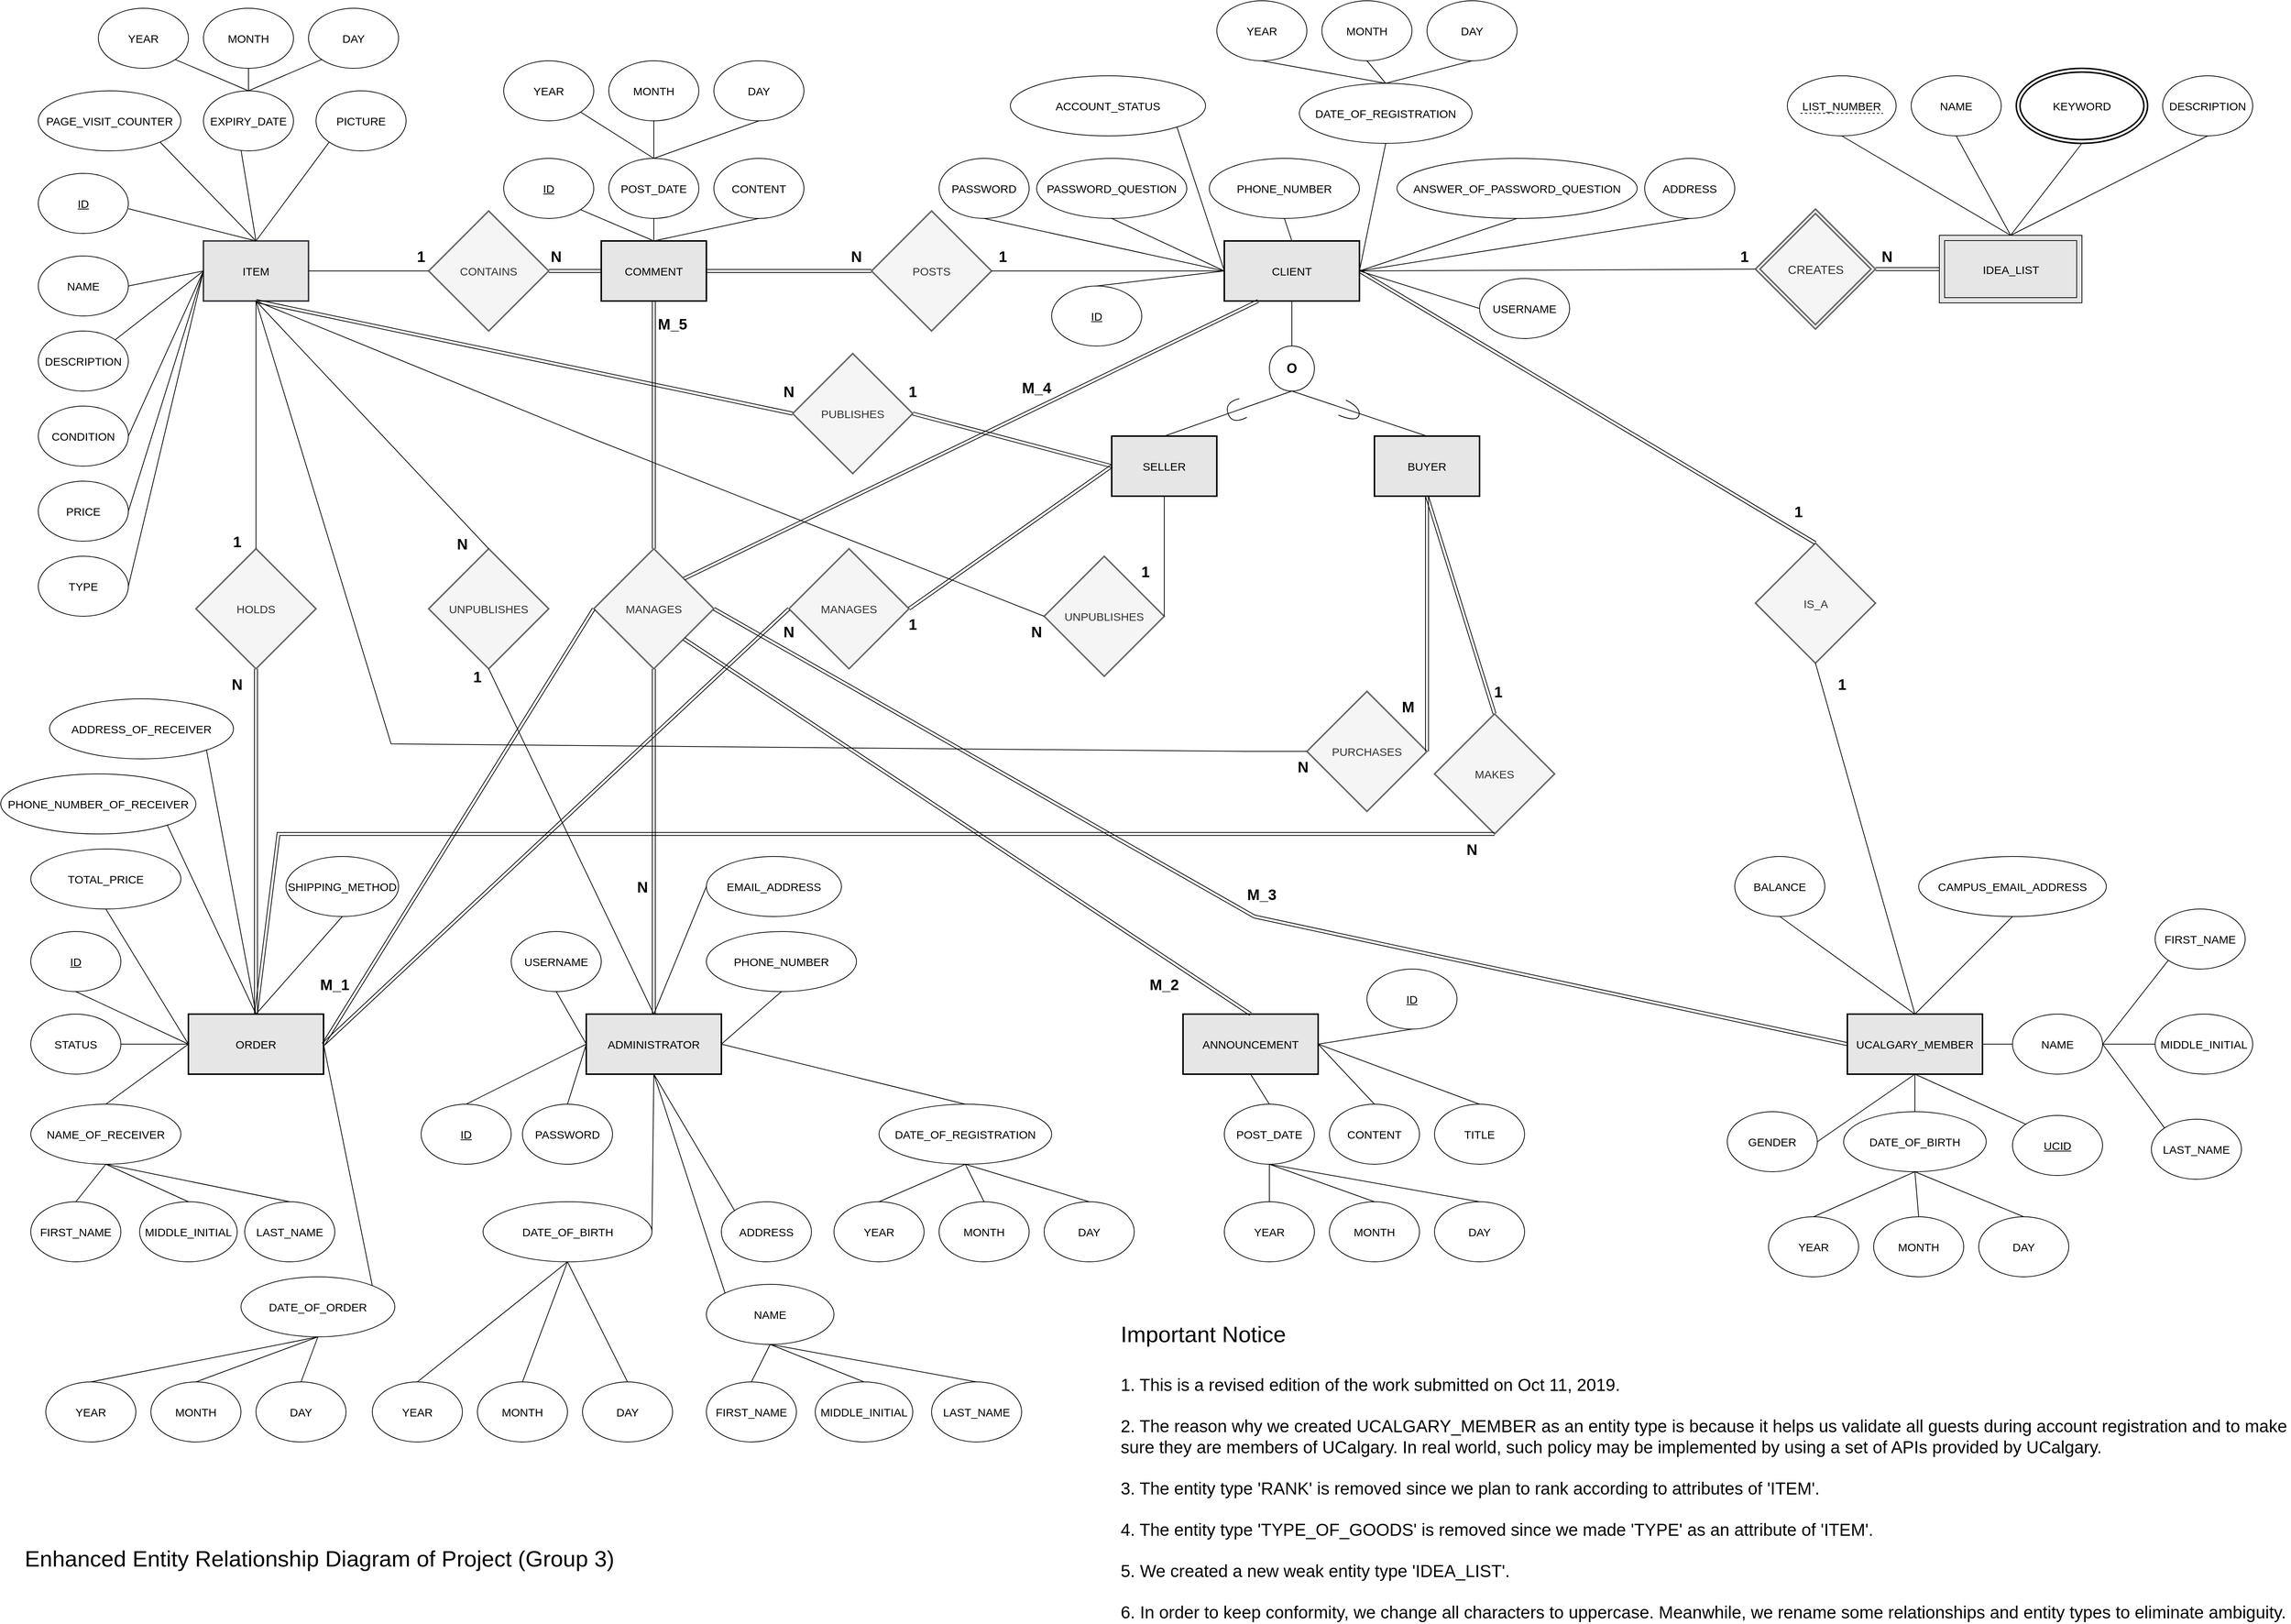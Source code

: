 <mxfile version="12.3.6" type="device" pages="1"><diagram id="PS9IATthkwKnDFSMN1P-" name="第 1 页"><mxGraphModel dx="2066" dy="1191" grid="1" gridSize="10" guides="1" tooltips="1" connect="1" arrows="1" fold="1" page="1" pageScale="1" pageWidth="3300" pageHeight="2339" math="0" shadow="0"><root><mxCell id="0"/><mxCell id="1" parent="0"/><mxCell id="vU9RLO_XGFhldIkIfNL2-2" value="&lt;u&gt;&lt;font style=&quot;font-size: 15px&quot;&gt;ID&lt;/font&gt;&lt;/u&gt;" style="ellipse;whiteSpace=wrap;html=1;rounded=0;" parent="1" vertex="1"><mxGeometry x="160" y="330" width="120" height="80" as="geometry"/></mxCell><mxCell id="vU9RLO_XGFhldIkIfNL2-3" value="&lt;font style=&quot;font-size: 15px&quot;&gt;NAME&lt;/font&gt;" style="ellipse;whiteSpace=wrap;html=1;rounded=0;" parent="1" vertex="1"><mxGeometry x="160" y="440" width="120" height="80" as="geometry"/></mxCell><mxCell id="vU9RLO_XGFhldIkIfNL2-4" value="&lt;font style=&quot;font-size: 15px&quot;&gt;PAGE_VISIT_COUNTER&lt;/font&gt;" style="ellipse;whiteSpace=wrap;html=1;rounded=0;" parent="1" vertex="1"><mxGeometry x="160" y="220" width="190" height="80" as="geometry"/></mxCell><mxCell id="vU9RLO_XGFhldIkIfNL2-6" value="&lt;font style=&quot;font-size: 15px&quot;&gt;DESCRIPTION&lt;/font&gt;" style="ellipse;whiteSpace=wrap;html=1;rounded=0;" parent="1" vertex="1"><mxGeometry x="160" y="540" width="120" height="80" as="geometry"/></mxCell><mxCell id="vU9RLO_XGFhldIkIfNL2-7" value="&lt;font style=&quot;font-size: 15px&quot;&gt;CONDITION&lt;/font&gt;" style="ellipse;whiteSpace=wrap;html=1;rounded=0;" parent="1" vertex="1"><mxGeometry x="160" y="640" width="120" height="80" as="geometry"/></mxCell><mxCell id="vU9RLO_XGFhldIkIfNL2-8" value="&lt;font style=&quot;font-size: 15px&quot;&gt;PRICE&lt;/font&gt;" style="ellipse;whiteSpace=wrap;html=1;rounded=0;" parent="1" vertex="1"><mxGeometry x="160" y="740" width="120" height="80" as="geometry"/></mxCell><mxCell id="vU9RLO_XGFhldIkIfNL2-9" value="&lt;font style=&quot;font-size: 15px&quot;&gt;TYPE&lt;/font&gt;" style="ellipse;whiteSpace=wrap;html=1;rounded=0;" parent="1" vertex="1"><mxGeometry x="160" y="840" width="120" height="80" as="geometry"/></mxCell><mxCell id="vU9RLO_XGFhldIkIfNL2-10" value="&lt;font style=&quot;font-size: 15px&quot;&gt;EXPIRY_DATE&lt;/font&gt;" style="ellipse;whiteSpace=wrap;html=1;rounded=0;" parent="1" vertex="1"><mxGeometry x="380" y="220" width="120" height="80" as="geometry"/></mxCell><mxCell id="vU9RLO_XGFhldIkIfNL2-11" value="&lt;font style=&quot;font-size: 15px&quot;&gt;YEAR&lt;/font&gt;" style="ellipse;whiteSpace=wrap;html=1;rounded=0;" parent="1" vertex="1"><mxGeometry x="240" y="110" width="120" height="80" as="geometry"/></mxCell><mxCell id="vU9RLO_XGFhldIkIfNL2-12" value="&lt;font style=&quot;font-size: 15px&quot;&gt;MONTH&lt;/font&gt;" style="ellipse;whiteSpace=wrap;html=1;rounded=0;" parent="1" vertex="1"><mxGeometry x="380" y="110" width="120" height="80" as="geometry"/></mxCell><mxCell id="vU9RLO_XGFhldIkIfNL2-13" value="&lt;font style=&quot;font-size: 15px&quot;&gt;DAY&lt;/font&gt;" style="ellipse;whiteSpace=wrap;html=1;rounded=0;" parent="1" vertex="1"><mxGeometry x="520" y="110" width="120" height="80" as="geometry"/></mxCell><mxCell id="vU9RLO_XGFhldIkIfNL2-14" value="&lt;font style=&quot;font-size: 15px&quot;&gt;PICTURE&lt;/font&gt;" style="ellipse;whiteSpace=wrap;html=1;rounded=0;" parent="1" vertex="1"><mxGeometry x="530" y="220" width="120" height="80" as="geometry"/></mxCell><mxCell id="vU9RLO_XGFhldIkIfNL2-16" value="&lt;u&gt;&lt;font style=&quot;font-size: 15px&quot;&gt;ID&lt;/font&gt;&lt;/u&gt;" style="ellipse;whiteSpace=wrap;html=1;rounded=0;" parent="1" vertex="1"><mxGeometry x="780" y="310" width="120" height="80" as="geometry"/></mxCell><mxCell id="vU9RLO_XGFhldIkIfNL2-17" value="&lt;font style=&quot;font-size: 15px&quot;&gt;CONTENT&lt;/font&gt;" style="ellipse;whiteSpace=wrap;html=1;rounded=0;" parent="1" vertex="1"><mxGeometry x="1060" y="310" width="120" height="80" as="geometry"/></mxCell><mxCell id="vU9RLO_XGFhldIkIfNL2-18" value="&lt;font style=&quot;font-size: 15px&quot;&gt;POST_DATE&lt;/font&gt;" style="ellipse;whiteSpace=wrap;html=1;rounded=0;" parent="1" vertex="1"><mxGeometry x="920" y="310" width="120" height="80" as="geometry"/></mxCell><mxCell id="vU9RLO_XGFhldIkIfNL2-19" value="&lt;font style=&quot;font-size: 15px&quot;&gt;YEAR&lt;/font&gt;" style="ellipse;whiteSpace=wrap;html=1;rounded=0;" parent="1" vertex="1"><mxGeometry x="780" y="180" width="120" height="80" as="geometry"/></mxCell><mxCell id="vU9RLO_XGFhldIkIfNL2-20" value="&lt;font style=&quot;font-size: 15px&quot;&gt;MONTH&lt;/font&gt;" style="ellipse;whiteSpace=wrap;html=1;rounded=0;" parent="1" vertex="1"><mxGeometry x="920" y="180" width="120" height="80" as="geometry"/></mxCell><mxCell id="vU9RLO_XGFhldIkIfNL2-21" value="&lt;font style=&quot;font-size: 15px&quot;&gt;DAY&lt;/font&gt;" style="ellipse;whiteSpace=wrap;html=1;rounded=0;" parent="1" vertex="1"><mxGeometry x="1060" y="180" width="120" height="80" as="geometry"/></mxCell><mxCell id="vU9RLO_XGFhldIkIfNL2-23" value="&lt;u&gt;&lt;font style=&quot;font-size: 15px&quot;&gt;ID&lt;/font&gt;&lt;/u&gt;" style="ellipse;whiteSpace=wrap;html=1;rounded=0;" parent="1" vertex="1"><mxGeometry x="1510" y="480" width="120" height="80" as="geometry"/></mxCell><mxCell id="vU9RLO_XGFhldIkIfNL2-24" value="&lt;font style=&quot;font-size: 15px&quot;&gt;PASSWORD&lt;/font&gt;" style="ellipse;whiteSpace=wrap;html=1;rounded=0;" parent="1" vertex="1"><mxGeometry x="1360" y="310" width="120" height="80" as="geometry"/></mxCell><mxCell id="vU9RLO_XGFhldIkIfNL2-25" value="&lt;font style=&quot;font-size: 15px&quot;&gt;PASSWORD_QUESTION&lt;/font&gt;" style="ellipse;whiteSpace=wrap;html=1;rounded=0;" parent="1" vertex="1"><mxGeometry x="1490" y="310" width="200" height="80" as="geometry"/></mxCell><mxCell id="vU9RLO_XGFhldIkIfNL2-26" value="&lt;font style=&quot;font-size: 15px&quot;&gt;ANSWER_OF_PASSWORD_QUESTION&lt;/font&gt;" style="ellipse;whiteSpace=wrap;html=1;rounded=0;" parent="1" vertex="1"><mxGeometry x="1970" y="310" width="320" height="80" as="geometry"/></mxCell><mxCell id="vU9RLO_XGFhldIkIfNL2-27" value="&lt;font style=&quot;font-size: 15px&quot;&gt;ADDRESS&lt;/font&gt;" style="ellipse;whiteSpace=wrap;html=1;rounded=0;" parent="1" vertex="1"><mxGeometry x="2300" y="310" width="120" height="80" as="geometry"/></mxCell><mxCell id="vU9RLO_XGFhldIkIfNL2-28" value="&lt;font style=&quot;font-size: 15px&quot;&gt;ACCOUNT_STATUS&lt;/font&gt;" style="ellipse;whiteSpace=wrap;html=1;rounded=0;" parent="1" vertex="1"><mxGeometry x="1455" y="200" width="260" height="80" as="geometry"/></mxCell><mxCell id="vU9RLO_XGFhldIkIfNL2-29" value="&lt;font style=&quot;font-size: 15px&quot;&gt;PHONE_NUMBER&lt;/font&gt;" style="ellipse;whiteSpace=wrap;html=1;rounded=0;" parent="1" vertex="1"><mxGeometry x="1720" y="310" width="200" height="80" as="geometry"/></mxCell><mxCell id="vU9RLO_XGFhldIkIfNL2-30" value="&lt;font style=&quot;font-size: 15px&quot;&gt;DATE_OF_REGISTRATION&lt;/font&gt;" style="ellipse;whiteSpace=wrap;html=1;rounded=0;" parent="1" vertex="1"><mxGeometry x="1840" y="210" width="230" height="80" as="geometry"/></mxCell><mxCell id="vU9RLO_XGFhldIkIfNL2-31" value="&lt;font style=&quot;font-size: 15px&quot;&gt;YEAR&lt;/font&gt;" style="ellipse;whiteSpace=wrap;html=1;rounded=0;" parent="1" vertex="1"><mxGeometry x="1730" y="100" width="120" height="80" as="geometry"/></mxCell><mxCell id="vU9RLO_XGFhldIkIfNL2-32" value="&lt;font style=&quot;font-size: 15px&quot;&gt;MONTH&lt;/font&gt;" style="ellipse;whiteSpace=wrap;html=1;rounded=0;" parent="1" vertex="1"><mxGeometry x="1870" y="100" width="120" height="80" as="geometry"/></mxCell><mxCell id="vU9RLO_XGFhldIkIfNL2-33" value="&lt;font style=&quot;font-size: 15px&quot;&gt;DAY&lt;/font&gt;" style="ellipse;whiteSpace=wrap;html=1;rounded=0;" parent="1" vertex="1"><mxGeometry x="2010" y="100" width="120" height="80" as="geometry"/></mxCell><mxCell id="vU9RLO_XGFhldIkIfNL2-34" value="&lt;font style=&quot;font-size: 15px&quot;&gt;ITEM&lt;/font&gt;" style="strokeWidth=2;whiteSpace=wrap;html=1;align=center;fontSize=14;rounded=0;fillColor=#E6E6E6;strokeColor=#36393d;" parent="1" vertex="1"><mxGeometry x="380" y="420" width="140" height="80" as="geometry"/></mxCell><mxCell id="vU9RLO_XGFhldIkIfNL2-35" value="&lt;font style=&quot;font-size: 15px&quot;&gt;COMMENT&lt;/font&gt;" style="strokeWidth=2;whiteSpace=wrap;html=1;align=center;fontSize=14;rounded=0;fillColor=#E6E6E6;" parent="1" vertex="1"><mxGeometry x="910" y="420" width="140" height="80" as="geometry"/></mxCell><mxCell id="vU9RLO_XGFhldIkIfNL2-36" value="&lt;font style=&quot;font-size: 15px&quot;&gt;CLIENT&lt;/font&gt;" style="strokeWidth=2;whiteSpace=wrap;html=1;align=center;fontSize=14;rounded=0;fillColor=#E6E6E6;" parent="1" vertex="1"><mxGeometry x="1740" y="420" width="180" height="80" as="geometry"/></mxCell><mxCell id="vU9RLO_XGFhldIkIfNL2-37" value="&lt;font style=&quot;font-size: 15px&quot;&gt;SELLER&lt;/font&gt;" style="strokeWidth=2;whiteSpace=wrap;html=1;align=center;fontSize=14;rounded=0;fillColor=#E6E6E6;" parent="1" vertex="1"><mxGeometry x="1590" y="680" width="140" height="80" as="geometry"/></mxCell><mxCell id="vU9RLO_XGFhldIkIfNL2-38" value="&lt;font style=&quot;font-size: 15px&quot;&gt;BUYER&lt;/font&gt;" style="strokeWidth=2;whiteSpace=wrap;html=1;align=center;fontSize=14;rounded=0;fillColor=#E6E6E6;" parent="1" vertex="1"><mxGeometry x="1940" y="680" width="140" height="80" as="geometry"/></mxCell><mxCell id="vU9RLO_XGFhldIkIfNL2-39" value="&lt;font style=&quot;font-size: 15px&quot;&gt;UCALGARY_MEMBER&lt;/font&gt;" style="strokeWidth=2;whiteSpace=wrap;html=1;align=center;fontSize=14;rounded=0;fillColor=#E6E6E6;" parent="1" vertex="1"><mxGeometry x="2570" y="1450" width="180" height="80" as="geometry"/></mxCell><mxCell id="vU9RLO_XGFhldIkIfNL2-40" value="&lt;font style=&quot;font-size: 15px&quot;&gt;&lt;u&gt;UCID&lt;/u&gt;&lt;/font&gt;" style="ellipse;whiteSpace=wrap;html=1;rounded=0;" parent="1" vertex="1"><mxGeometry x="2790" y="1585" width="120" height="80" as="geometry"/></mxCell><mxCell id="vU9RLO_XGFhldIkIfNL2-41" value="&lt;font style=&quot;font-size: 15px&quot;&gt;CAMPUS_EMAIL_ADDRESS&lt;/font&gt;" style="ellipse;whiteSpace=wrap;html=1;rounded=0;" parent="1" vertex="1"><mxGeometry x="2665" y="1240" width="250" height="80" as="geometry"/></mxCell><mxCell id="vU9RLO_XGFhldIkIfNL2-42" value="&lt;font style=&quot;font-size: 15px&quot;&gt;GENDER&lt;/font&gt;" style="ellipse;whiteSpace=wrap;html=1;rounded=0;" parent="1" vertex="1"><mxGeometry x="2410" y="1580" width="120" height="80" as="geometry"/></mxCell><mxCell id="vU9RLO_XGFhldIkIfNL2-43" value="&lt;font style=&quot;font-size: 15px&quot;&gt;BALANCE&lt;/font&gt;" style="ellipse;whiteSpace=wrap;html=1;rounded=0;" parent="1" vertex="1"><mxGeometry x="2420" y="1240" width="120" height="80" as="geometry"/></mxCell><mxCell id="vU9RLO_XGFhldIkIfNL2-44" value="&lt;font style=&quot;font-size: 15px&quot;&gt;NAME&lt;/font&gt;" style="ellipse;whiteSpace=wrap;html=1;rounded=0;" parent="1" vertex="1"><mxGeometry x="2790" y="1450" width="120" height="80" as="geometry"/></mxCell><mxCell id="vU9RLO_XGFhldIkIfNL2-45" value="&lt;font style=&quot;font-size: 15px&quot;&gt;USERNAME&lt;/font&gt;" style="ellipse;whiteSpace=wrap;html=1;rounded=0;" parent="1" vertex="1"><mxGeometry x="2080" y="470" width="120" height="80" as="geometry"/></mxCell><mxCell id="vU9RLO_XGFhldIkIfNL2-46" value="&lt;font style=&quot;font-size: 15px&quot;&gt;FIRST_NAME&lt;/font&gt;" style="ellipse;whiteSpace=wrap;html=1;rounded=0;" parent="1" vertex="1"><mxGeometry x="2980" y="1310" width="120" height="80" as="geometry"/></mxCell><mxCell id="vU9RLO_XGFhldIkIfNL2-47" value="&lt;font style=&quot;font-size: 15px&quot;&gt;MIDDLE_INITIAL&lt;/font&gt;" style="ellipse;whiteSpace=wrap;html=1;rounded=0;" parent="1" vertex="1"><mxGeometry x="2980" y="1450" width="130" height="80" as="geometry"/></mxCell><mxCell id="vU9RLO_XGFhldIkIfNL2-48" value="&lt;font style=&quot;font-size: 15px&quot;&gt;LAST_NAME&lt;/font&gt;" style="ellipse;whiteSpace=wrap;html=1;rounded=0;" parent="1" vertex="1"><mxGeometry x="2975" y="1590" width="120" height="80" as="geometry"/></mxCell><mxCell id="vU9RLO_XGFhldIkIfNL2-49" value="&lt;font style=&quot;font-size: 15px&quot;&gt;DATE_OF_BIRTH&lt;/font&gt;" style="ellipse;whiteSpace=wrap;html=1;rounded=0;" parent="1" vertex="1"><mxGeometry x="2565" y="1580" width="190" height="80" as="geometry"/></mxCell><mxCell id="vU9RLO_XGFhldIkIfNL2-53" value="&lt;font style=&quot;font-size: 15px&quot;&gt;ANNOUNCEMENT&lt;/font&gt;" style="strokeWidth=2;whiteSpace=wrap;html=1;align=center;fontSize=14;rounded=0;fillColor=#E6E6E6;" parent="1" vertex="1"><mxGeometry x="1685" y="1450" width="180" height="80" as="geometry"/></mxCell><mxCell id="vU9RLO_XGFhldIkIfNL2-55" value="&lt;u&gt;&lt;font style=&quot;font-size: 15px&quot;&gt;ID&lt;/font&gt;&lt;/u&gt;" style="ellipse;whiteSpace=wrap;html=1;rounded=0;" parent="1" vertex="1"><mxGeometry x="1930" y="1390" width="120" height="80" as="geometry"/></mxCell><mxCell id="vU9RLO_XGFhldIkIfNL2-56" value="&lt;font style=&quot;font-size: 15px&quot;&gt;ADMINISTRATOR&lt;/font&gt;" style="strokeWidth=2;whiteSpace=wrap;html=1;align=center;fontSize=14;rounded=0;fillColor=#E6E6E6;" parent="1" vertex="1"><mxGeometry x="890" y="1450" width="180" height="80" as="geometry"/></mxCell><mxCell id="vU9RLO_XGFhldIkIfNL2-57" value="&lt;font style=&quot;font-size: 15px&quot;&gt;ORDER&lt;/font&gt;" style="strokeWidth=2;whiteSpace=wrap;html=1;align=center;fontSize=14;rounded=0;fillColor=#E6E6E6;" parent="1" vertex="1"><mxGeometry x="360" y="1450" width="180" height="80" as="geometry"/></mxCell><mxCell id="vU9RLO_XGFhldIkIfNL2-58" value="&lt;font style=&quot;font-size: 15px&quot;&gt;IDEA_LIST&lt;/font&gt;" style="shape=ext;strokeWidth=1;margin=5;double=1;whiteSpace=wrap;html=1;align=center;fontSize=14;rounded=0;arcSize=15;fillOpacity=100;fillColor=#E6E6E6;" parent="1" vertex="1"><mxGeometry x="2692.5" y="412.5" width="190" height="90" as="geometry"/></mxCell><mxCell id="vU9RLO_XGFhldIkIfNL2-59" value="&lt;font style=&quot;font-size: 15px&quot;&gt;YEAR&lt;/font&gt;" style="ellipse;whiteSpace=wrap;html=1;rounded=0;" parent="1" vertex="1"><mxGeometry x="2465" y="1720" width="120" height="80" as="geometry"/></mxCell><mxCell id="vU9RLO_XGFhldIkIfNL2-60" value="&lt;font style=&quot;font-size: 15px&quot;&gt;MONTH&lt;/font&gt;" style="ellipse;whiteSpace=wrap;html=1;rounded=0;" parent="1" vertex="1"><mxGeometry x="2605" y="1720" width="120" height="80" as="geometry"/></mxCell><mxCell id="vU9RLO_XGFhldIkIfNL2-61" value="&lt;font style=&quot;font-size: 15px&quot;&gt;DAY&lt;/font&gt;" style="ellipse;whiteSpace=wrap;html=1;rounded=0;" parent="1" vertex="1"><mxGeometry x="2745" y="1720" width="120" height="80" as="geometry"/></mxCell><mxCell id="vU9RLO_XGFhldIkIfNL2-64" value="&lt;font style=&quot;font-size: 15px&quot;&gt;POST_DATE&lt;/font&gt;" style="ellipse;whiteSpace=wrap;html=1;rounded=0;" parent="1" vertex="1"><mxGeometry x="1740" y="1570" width="120" height="80" as="geometry"/></mxCell><mxCell id="vU9RLO_XGFhldIkIfNL2-65" value="&lt;font style=&quot;font-size: 15px&quot;&gt;YEAR&lt;/font&gt;" style="ellipse;whiteSpace=wrap;html=1;rounded=0;" parent="1" vertex="1"><mxGeometry x="1740" y="1700" width="120" height="80" as="geometry"/></mxCell><mxCell id="vU9RLO_XGFhldIkIfNL2-66" value="&lt;font style=&quot;font-size: 15px&quot;&gt;MONTH&lt;/font&gt;" style="ellipse;whiteSpace=wrap;html=1;rounded=0;" parent="1" vertex="1"><mxGeometry x="1880" y="1700" width="120" height="80" as="geometry"/></mxCell><mxCell id="vU9RLO_XGFhldIkIfNL2-67" value="&lt;font style=&quot;font-size: 15px&quot;&gt;DAY&lt;/font&gt;" style="ellipse;whiteSpace=wrap;html=1;rounded=0;" parent="1" vertex="1"><mxGeometry x="2020" y="1700" width="120" height="80" as="geometry"/></mxCell><mxCell id="vU9RLO_XGFhldIkIfNL2-68" value="&lt;font style=&quot;font-size: 15px&quot;&gt;CONTENT&lt;/font&gt;" style="ellipse;whiteSpace=wrap;html=1;rounded=0;" parent="1" vertex="1"><mxGeometry x="1880" y="1570" width="120" height="80" as="geometry"/></mxCell><mxCell id="vU9RLO_XGFhldIkIfNL2-69" value="&lt;font style=&quot;font-size: 15px&quot;&gt;TITLE&lt;/font&gt;" style="ellipse;whiteSpace=wrap;html=1;rounded=0;" parent="1" vertex="1"><mxGeometry x="2020" y="1570" width="120" height="80" as="geometry"/></mxCell><mxCell id="vU9RLO_XGFhldIkIfNL2-70" value="&lt;u&gt;&lt;font style=&quot;font-size: 15px&quot;&gt;ID&lt;/font&gt;&lt;/u&gt;" style="ellipse;whiteSpace=wrap;html=1;rounded=0;" parent="1" vertex="1"><mxGeometry x="670" y="1570" width="120" height="80" as="geometry"/></mxCell><mxCell id="vU9RLO_XGFhldIkIfNL2-71" value="&lt;font style=&quot;font-size: 15px&quot;&gt;PASSWORD&lt;/font&gt;" style="ellipse;whiteSpace=wrap;html=1;rounded=0;" parent="1" vertex="1"><mxGeometry x="805" y="1570" width="120" height="80" as="geometry"/></mxCell><mxCell id="vU9RLO_XGFhldIkIfNL2-74" value="&lt;font style=&quot;font-size: 15px&quot;&gt;ADDRESS&lt;/font&gt;" style="ellipse;whiteSpace=wrap;html=1;rounded=0;" parent="1" vertex="1"><mxGeometry x="1070" y="1700" width="120" height="80" as="geometry"/></mxCell><mxCell id="vU9RLO_XGFhldIkIfNL2-75" value="&lt;font style=&quot;font-size: 15px&quot;&gt;USERNAME&lt;/font&gt;" style="ellipse;whiteSpace=wrap;html=1;rounded=0;" parent="1" vertex="1"><mxGeometry x="790" y="1340" width="120" height="80" as="geometry"/></mxCell><mxCell id="vU9RLO_XGFhldIkIfNL2-76" value="&lt;font style=&quot;font-size: 15px&quot;&gt;PHONE_NUMBER&lt;/font&gt;" style="ellipse;whiteSpace=wrap;html=1;rounded=0;" parent="1" vertex="1"><mxGeometry x="1050" y="1340" width="200" height="80" as="geometry"/></mxCell><mxCell id="vU9RLO_XGFhldIkIfNL2-77" value="&lt;font style=&quot;font-size: 15px&quot;&gt;EMAIL_ADDRESS&lt;/font&gt;" style="ellipse;whiteSpace=wrap;html=1;rounded=0;" parent="1" vertex="1"><mxGeometry x="1050" y="1240" width="180" height="80" as="geometry"/></mxCell><mxCell id="vU9RLO_XGFhldIkIfNL2-78" value="&lt;font style=&quot;font-size: 15px&quot;&gt;DATE_OF_REGISTRATION&lt;/font&gt;" style="ellipse;whiteSpace=wrap;html=1;rounded=0;" parent="1" vertex="1"><mxGeometry x="1280" y="1570" width="230" height="80" as="geometry"/></mxCell><mxCell id="vU9RLO_XGFhldIkIfNL2-79" value="&lt;font style=&quot;font-size: 15px&quot;&gt;YEAR&lt;/font&gt;" style="ellipse;whiteSpace=wrap;html=1;rounded=0;" parent="1" vertex="1"><mxGeometry x="1220" y="1700" width="120" height="80" as="geometry"/></mxCell><mxCell id="vU9RLO_XGFhldIkIfNL2-80" value="&lt;font style=&quot;font-size: 15px&quot;&gt;MONTH&lt;/font&gt;" style="ellipse;whiteSpace=wrap;html=1;rounded=0;" parent="1" vertex="1"><mxGeometry x="1360" y="1700" width="120" height="80" as="geometry"/></mxCell><mxCell id="vU9RLO_XGFhldIkIfNL2-81" value="&lt;font style=&quot;font-size: 15px&quot;&gt;DAY&lt;/font&gt;" style="ellipse;whiteSpace=wrap;html=1;rounded=0;" parent="1" vertex="1"><mxGeometry x="1500" y="1700" width="120" height="80" as="geometry"/></mxCell><mxCell id="vU9RLO_XGFhldIkIfNL2-82" value="&lt;font style=&quot;font-size: 15px&quot;&gt;DATE_OF_BIRTH&lt;/font&gt;" style="ellipse;whiteSpace=wrap;html=1;rounded=0;" parent="1" vertex="1"><mxGeometry x="752.5" y="1700" width="225" height="80" as="geometry"/></mxCell><mxCell id="vU9RLO_XGFhldIkIfNL2-83" value="&lt;font style=&quot;font-size: 15px&quot;&gt;YEAR&lt;/font&gt;" style="ellipse;whiteSpace=wrap;html=1;rounded=0;" parent="1" vertex="1"><mxGeometry x="605" y="1940" width="120" height="80" as="geometry"/></mxCell><mxCell id="vU9RLO_XGFhldIkIfNL2-84" value="&lt;font style=&quot;font-size: 15px&quot;&gt;MONTH&lt;/font&gt;" style="ellipse;whiteSpace=wrap;html=1;rounded=0;" parent="1" vertex="1"><mxGeometry x="745" y="1940" width="120" height="80" as="geometry"/></mxCell><mxCell id="vU9RLO_XGFhldIkIfNL2-85" value="&lt;font style=&quot;font-size: 15px&quot;&gt;DAY&lt;/font&gt;" style="ellipse;whiteSpace=wrap;html=1;rounded=0;" parent="1" vertex="1"><mxGeometry x="885" y="1940" width="120" height="80" as="geometry"/></mxCell><mxCell id="vU9RLO_XGFhldIkIfNL2-86" value="&lt;font style=&quot;font-size: 15px&quot;&gt;NAME&lt;/font&gt;" style="ellipse;whiteSpace=wrap;html=1;rounded=0;" parent="1" vertex="1"><mxGeometry x="1050" y="1810" width="170" height="80" as="geometry"/></mxCell><mxCell id="vU9RLO_XGFhldIkIfNL2-87" value="&lt;font style=&quot;font-size: 15px&quot;&gt;FIRST_NAME&lt;/font&gt;" style="ellipse;whiteSpace=wrap;html=1;rounded=0;" parent="1" vertex="1"><mxGeometry x="1050" y="1940" width="120" height="80" as="geometry"/></mxCell><mxCell id="vU9RLO_XGFhldIkIfNL2-88" value="&lt;font style=&quot;font-size: 15px&quot;&gt;MIDDLE_INITIAL&lt;/font&gt;" style="ellipse;whiteSpace=wrap;html=1;rounded=0;" parent="1" vertex="1"><mxGeometry x="1195" y="1940" width="130" height="80" as="geometry"/></mxCell><mxCell id="vU9RLO_XGFhldIkIfNL2-89" value="&lt;font style=&quot;font-size: 15px&quot;&gt;LAST_NAME&lt;/font&gt;" style="ellipse;whiteSpace=wrap;html=1;rounded=0;" parent="1" vertex="1"><mxGeometry x="1350" y="1940" width="120" height="80" as="geometry"/></mxCell><mxCell id="vU9RLO_XGFhldIkIfNL2-90" value="&lt;u&gt;&lt;font style=&quot;font-size: 15px&quot;&gt;ID&lt;/font&gt;&lt;/u&gt;" style="ellipse;whiteSpace=wrap;html=1;rounded=0;" parent="1" vertex="1"><mxGeometry x="150" y="1340" width="120" height="80" as="geometry"/></mxCell><mxCell id="vU9RLO_XGFhldIkIfNL2-91" value="&lt;font style=&quot;font-size: 15px&quot;&gt;TOTAL_PRICE&lt;/font&gt;" style="ellipse;whiteSpace=wrap;html=1;rounded=0;" parent="1" vertex="1"><mxGeometry x="150" y="1230" width="200" height="80" as="geometry"/></mxCell><mxCell id="vU9RLO_XGFhldIkIfNL2-92" value="&lt;font style=&quot;font-size: 15px&quot;&gt;STATUS&lt;/font&gt;" style="ellipse;whiteSpace=wrap;html=1;rounded=0;" parent="1" vertex="1"><mxGeometry x="150" y="1450" width="120" height="80" as="geometry"/></mxCell><mxCell id="vU9RLO_XGFhldIkIfNL2-93" value="&lt;font style=&quot;font-size: 15px&quot;&gt;ADDRESS_OF_RECEIVER&lt;/font&gt;" style="ellipse;whiteSpace=wrap;html=1;rounded=0;" parent="1" vertex="1"><mxGeometry x="175" y="1030" width="245" height="80" as="geometry"/></mxCell><mxCell id="vU9RLO_XGFhldIkIfNL2-94" value="&lt;font style=&quot;font-size: 15px&quot;&gt;NAME_OF_RECEIVER&lt;/font&gt;" style="ellipse;whiteSpace=wrap;html=1;rounded=0;" parent="1" vertex="1"><mxGeometry x="150" y="1570" width="200" height="80" as="geometry"/></mxCell><mxCell id="vU9RLO_XGFhldIkIfNL2-95" value="&lt;font style=&quot;font-size: 15px&quot;&gt;FIRST_NAME&lt;/font&gt;" style="ellipse;whiteSpace=wrap;html=1;rounded=0;" parent="1" vertex="1"><mxGeometry x="150" y="1700" width="120" height="80" as="geometry"/></mxCell><mxCell id="vU9RLO_XGFhldIkIfNL2-96" value="&lt;font style=&quot;font-size: 15px&quot;&gt;MIDDLE_INITIAL&lt;/font&gt;" style="ellipse;whiteSpace=wrap;html=1;rounded=0;" parent="1" vertex="1"><mxGeometry x="295" y="1700" width="130" height="80" as="geometry"/></mxCell><mxCell id="vU9RLO_XGFhldIkIfNL2-97" value="&lt;font style=&quot;font-size: 15px&quot;&gt;LAST_NAME&lt;/font&gt;" style="ellipse;whiteSpace=wrap;html=1;rounded=0;" parent="1" vertex="1"><mxGeometry x="435" y="1700" width="120" height="80" as="geometry"/></mxCell><mxCell id="vU9RLO_XGFhldIkIfNL2-98" value="&lt;font style=&quot;font-size: 15px&quot;&gt;DATE_OF_ORDER&lt;/font&gt;" style="ellipse;whiteSpace=wrap;html=1;rounded=0;" parent="1" vertex="1"><mxGeometry x="430" y="1800" width="205" height="80" as="geometry"/></mxCell><mxCell id="vU9RLO_XGFhldIkIfNL2-99" value="&lt;font style=&quot;font-size: 15px&quot;&gt;YEAR&lt;/font&gt;" style="ellipse;whiteSpace=wrap;html=1;rounded=0;" parent="1" vertex="1"><mxGeometry x="170" y="1940" width="120" height="80" as="geometry"/></mxCell><mxCell id="vU9RLO_XGFhldIkIfNL2-100" value="&lt;font style=&quot;font-size: 15px&quot;&gt;MONTH&lt;/font&gt;" style="ellipse;whiteSpace=wrap;html=1;rounded=0;" parent="1" vertex="1"><mxGeometry x="310" y="1940" width="120" height="80" as="geometry"/></mxCell><mxCell id="vU9RLO_XGFhldIkIfNL2-101" value="&lt;font style=&quot;font-size: 15px&quot;&gt;DAY&lt;/font&gt;" style="ellipse;whiteSpace=wrap;html=1;rounded=0;" parent="1" vertex="1"><mxGeometry x="450" y="1940" width="120" height="80" as="geometry"/></mxCell><mxCell id="vU9RLO_XGFhldIkIfNL2-102" value="&lt;font style=&quot;font-size: 15px&quot;&gt;SHIPPING_METHOD&lt;/font&gt;" style="ellipse;whiteSpace=wrap;html=1;rounded=0;" parent="1" vertex="1"><mxGeometry x="490" y="1240" width="150" height="80" as="geometry"/></mxCell><mxCell id="vU9RLO_XGFhldIkIfNL2-103" value="&lt;font style=&quot;font-size: 15px&quot;&gt;LIST_NUMBER&lt;/font&gt;" style="ellipse;whiteSpace=wrap;html=1;rounded=0;" parent="1" vertex="1"><mxGeometry x="2490" y="200" width="145" height="80" as="geometry"/></mxCell><mxCell id="vU9RLO_XGFhldIkIfNL2-104" value="" style="endArrow=none;dashed=1;html=1;" parent="1" edge="1"><mxGeometry width="50" height="50" relative="1" as="geometry"><mxPoint x="2507.5" y="250" as="sourcePoint"/><mxPoint x="2617.5" y="250" as="targetPoint"/></mxGeometry></mxCell><mxCell id="vU9RLO_XGFhldIkIfNL2-106" value="&lt;font style=&quot;font-size: 15px&quot;&gt;NAME&lt;/font&gt;" style="ellipse;whiteSpace=wrap;html=1;rounded=0;" parent="1" vertex="1"><mxGeometry x="2655" y="200" width="120" height="80" as="geometry"/></mxCell><mxCell id="vU9RLO_XGFhldIkIfNL2-107" value="&lt;font style=&quot;font-size: 15px&quot;&gt;KEYWORD&lt;/font&gt;" style="ellipse;shape=doubleEllipse;margin=5;strokeWidth=2;fontSize=14;whiteSpace=wrap;html=1;align=center;rounded=0;" parent="1" vertex="1"><mxGeometry x="2795" y="190" width="175" height="100" as="geometry"/></mxCell><mxCell id="vU9RLO_XGFhldIkIfNL2-109" value="&lt;font style=&quot;font-size: 15px&quot;&gt;DESCRIPTION&lt;/font&gt;" style="ellipse;whiteSpace=wrap;html=1;rounded=0;" parent="1" vertex="1"><mxGeometry x="2990" y="200" width="120" height="80" as="geometry"/></mxCell><mxCell id="vU9RLO_XGFhldIkIfNL2-110" value="&lt;font style=&quot;font-size: 15px&quot;&gt;POSTS&lt;/font&gt;" style="shape=rhombus;strokeWidth=2;fontSize=17;perimeter=rhombusPerimeter;whiteSpace=wrap;html=1;align=center;fontSize=14;rounded=0;fillColor=#f5f5f5;strokeColor=#666666;fontColor=#333333;" parent="1" vertex="1"><mxGeometry x="1270" y="380" width="160" height="160" as="geometry"/></mxCell><mxCell id="vU9RLO_XGFhldIkIfNL2-111" value="&lt;font style=&quot;font-size: 15px&quot;&gt;CONTAINS&lt;/font&gt;" style="shape=rhombus;strokeWidth=2;fontSize=17;perimeter=rhombusPerimeter;whiteSpace=wrap;html=1;align=center;fontSize=14;rounded=0;fillColor=#f5f5f5;strokeColor=#666666;fontColor=#333333;" parent="1" vertex="1"><mxGeometry x="680" y="380" width="160" height="160" as="geometry"/></mxCell><mxCell id="vU9RLO_XGFhldIkIfNL2-112" value="&lt;font style=&quot;font-size: 16px&quot;&gt;CREATES&lt;/font&gt;" style="shape=rhombus;double=1;strokeWidth=2;fontSize=17;perimeter=rhombusPerimeter;whiteSpace=wrap;html=1;align=center;fontSize=14;rounded=0;arcSize=20;fillColor=#f5f5f5;strokeColor=#666666;fontColor=#333333;" parent="1" vertex="1"><mxGeometry x="2447.5" y="377.5" width="160" height="160" as="geometry"/></mxCell><mxCell id="vU9RLO_XGFhldIkIfNL2-113" value="&lt;font style=&quot;font-size: 15px&quot;&gt;IS_A&lt;/font&gt;" style="shape=rhombus;strokeWidth=2;fontSize=17;perimeter=rhombusPerimeter;whiteSpace=wrap;html=1;align=center;fontSize=14;rounded=0;fillColor=#f5f5f5;strokeColor=#666666;fontColor=#333333;" parent="1" vertex="1"><mxGeometry x="2447.5" y="822.5" width="160" height="160" as="geometry"/></mxCell><mxCell id="vU9RLO_XGFhldIkIfNL2-114" value="&lt;font style=&quot;font-size: 15px&quot;&gt;HOLDS&lt;/font&gt;" style="shape=rhombus;strokeWidth=2;fontSize=17;perimeter=rhombusPerimeter;whiteSpace=wrap;html=1;align=center;fontSize=14;rounded=0;fillColor=#f5f5f5;strokeColor=#666666;fontColor=#333333;" parent="1" vertex="1"><mxGeometry x="370" y="830" width="160" height="160" as="geometry"/></mxCell><mxCell id="vU9RLO_XGFhldIkIfNL2-115" value="&lt;font style=&quot;font-size: 15px&quot;&gt;UNPUBLISHES&lt;/font&gt;" style="shape=rhombus;strokeWidth=2;fontSize=17;perimeter=rhombusPerimeter;whiteSpace=wrap;html=1;align=center;fontSize=14;rounded=0;fillColor=#f5f5f5;strokeColor=#666666;fontColor=#333333;" parent="1" vertex="1"><mxGeometry x="680" y="830" width="160" height="160" as="geometry"/></mxCell><mxCell id="vU9RLO_XGFhldIkIfNL2-116" value="&lt;font style=&quot;font-size: 15px&quot;&gt;MANAGES&lt;/font&gt;" style="shape=rhombus;strokeWidth=2;fontSize=17;perimeter=rhombusPerimeter;whiteSpace=wrap;html=1;align=center;fontSize=14;rounded=0;fillColor=#f5f5f5;strokeColor=#666666;fontColor=#333333;" parent="1" vertex="1"><mxGeometry x="900" y="830" width="160" height="160" as="geometry"/></mxCell><mxCell id="vU9RLO_XGFhldIkIfNL2-117" value="&lt;font style=&quot;font-size: 15px&quot;&gt;MANAGES&lt;/font&gt;" style="shape=rhombus;strokeWidth=2;fontSize=17;perimeter=rhombusPerimeter;whiteSpace=wrap;html=1;align=center;fontSize=14;rounded=0;fillColor=#f5f5f5;strokeColor=#666666;fontColor=#333333;" parent="1" vertex="1"><mxGeometry x="1160" y="830" width="160" height="160" as="geometry"/></mxCell><mxCell id="vU9RLO_XGFhldIkIfNL2-119" value="&lt;font style=&quot;font-size: 15px&quot;&gt;PUBLISHES&lt;/font&gt;" style="shape=rhombus;strokeWidth=2;fontSize=17;perimeter=rhombusPerimeter;whiteSpace=wrap;html=1;align=center;fontSize=14;rounded=0;fillColor=#f5f5f5;strokeColor=#666666;fontColor=#333333;" parent="1" vertex="1"><mxGeometry x="1165" y="570" width="160" height="160" as="geometry"/></mxCell><mxCell id="vU9RLO_XGFhldIkIfNL2-120" value="&lt;font style=&quot;font-size: 15px&quot;&gt;UNPUBLISHES&lt;/font&gt;" style="shape=rhombus;strokeWidth=2;fontSize=17;perimeter=rhombusPerimeter;whiteSpace=wrap;html=1;align=center;fontSize=14;rounded=0;fillColor=#f5f5f5;strokeColor=#666666;fontColor=#333333;" parent="1" vertex="1"><mxGeometry x="1500" y="840" width="160" height="160" as="geometry"/></mxCell><mxCell id="vU9RLO_XGFhldIkIfNL2-121" value="&lt;font style=&quot;font-size: 15px&quot;&gt;MAKES&lt;/font&gt;" style="shape=rhombus;strokeWidth=2;fontSize=17;perimeter=rhombusPerimeter;whiteSpace=wrap;html=1;align=center;fontSize=14;rounded=0;fillColor=#f5f5f5;strokeColor=#666666;fontColor=#333333;" parent="1" vertex="1"><mxGeometry x="2020" y="1050" width="160" height="160" as="geometry"/></mxCell><mxCell id="vU9RLO_XGFhldIkIfNL2-122" value="&lt;font style=&quot;font-size: 15px&quot;&gt;PURCHASES&lt;/font&gt;" style="shape=rhombus;strokeWidth=2;fontSize=17;perimeter=rhombusPerimeter;whiteSpace=wrap;html=1;align=center;fontSize=14;rounded=0;fillColor=#f5f5f5;strokeColor=#666666;fontColor=#333333;" parent="1" vertex="1"><mxGeometry x="1850" y="1020" width="160" height="160" as="geometry"/></mxCell><mxCell id="vU9RLO_XGFhldIkIfNL2-124" value="" style="endArrow=none;html=1;entryX=1;entryY=1;entryDx=0;entryDy=0;exitX=0.5;exitY=0;exitDx=0;exitDy=0;" parent="1" source="vU9RLO_XGFhldIkIfNL2-10" target="vU9RLO_XGFhldIkIfNL2-11" edge="1"><mxGeometry width="50" height="50" relative="1" as="geometry"><mxPoint x="355" y="625" as="sourcePoint"/><mxPoint x="405" y="575" as="targetPoint"/></mxGeometry></mxCell><mxCell id="vU9RLO_XGFhldIkIfNL2-125" value="" style="endArrow=none;html=1;entryX=0.5;entryY=1;entryDx=0;entryDy=0;" parent="1" target="vU9RLO_XGFhldIkIfNL2-12" edge="1"><mxGeometry width="50" height="50" relative="1" as="geometry"><mxPoint x="440" y="220" as="sourcePoint"/><mxPoint x="369.926" y="309.784" as="targetPoint"/></mxGeometry></mxCell><mxCell id="vU9RLO_XGFhldIkIfNL2-126" value="" style="endArrow=none;html=1;entryX=0;entryY=1;entryDx=0;entryDy=0;exitX=0.5;exitY=0;exitDx=0;exitDy=0;" parent="1" source="vU9RLO_XGFhldIkIfNL2-10" target="vU9RLO_XGFhldIkIfNL2-13" edge="1"><mxGeometry width="50" height="50" relative="1" as="geometry"><mxPoint x="412.652" y="238.694" as="sourcePoint"/><mxPoint x="352.426" y="188.284" as="targetPoint"/></mxGeometry></mxCell><mxCell id="vU9RLO_XGFhldIkIfNL2-127" value="" style="endArrow=none;html=1;entryX=1;entryY=1;entryDx=0;entryDy=0;exitX=0.5;exitY=0;exitDx=0;exitDy=0;" parent="1" source="vU9RLO_XGFhldIkIfNL2-34" target="vU9RLO_XGFhldIkIfNL2-4" edge="1"><mxGeometry width="50" height="50" relative="1" as="geometry"><mxPoint x="420" y="410" as="sourcePoint"/><mxPoint x="309.926" y="289.784" as="targetPoint"/></mxGeometry></mxCell><mxCell id="vU9RLO_XGFhldIkIfNL2-129" value="" style="endArrow=none;html=1;entryX=0.417;entryY=0.987;entryDx=0;entryDy=0;entryPerimeter=0;exitX=0.5;exitY=0;exitDx=0;exitDy=0;" parent="1" source="vU9RLO_XGFhldIkIfNL2-34" target="vU9RLO_XGFhldIkIfNL2-10" edge="1"><mxGeometry width="50" height="50" relative="1" as="geometry"><mxPoint x="430" y="420" as="sourcePoint"/><mxPoint x="379.926" y="327.284" as="targetPoint"/></mxGeometry></mxCell><mxCell id="vU9RLO_XGFhldIkIfNL2-130" value="" style="endArrow=none;html=1;entryX=0;entryY=1;entryDx=0;entryDy=0;exitX=0.5;exitY=0;exitDx=0;exitDy=0;" parent="1" source="vU9RLO_XGFhldIkIfNL2-34" target="vU9RLO_XGFhldIkIfNL2-14" edge="1"><mxGeometry width="50" height="50" relative="1" as="geometry"><mxPoint x="430" y="420" as="sourcePoint"/><mxPoint x="510.074" y="309.784" as="targetPoint"/></mxGeometry></mxCell><mxCell id="vU9RLO_XGFhldIkIfNL2-131" value="" style="endArrow=none;html=1;exitX=0.5;exitY=0;exitDx=0;exitDy=0;" parent="1" source="vU9RLO_XGFhldIkIfNL2-34" edge="1"><mxGeometry width="50" height="50" relative="1" as="geometry"><mxPoint x="430" y="420" as="sourcePoint"/><mxPoint x="280" y="377" as="targetPoint"/></mxGeometry></mxCell><mxCell id="vU9RLO_XGFhldIkIfNL2-132" value="" style="endArrow=none;html=1;entryX=1;entryY=0.5;entryDx=0;entryDy=0;exitX=0;exitY=0.5;exitDx=0;exitDy=0;" parent="1" source="vU9RLO_XGFhldIkIfNL2-34" target="vU9RLO_XGFhldIkIfNL2-3" edge="1"><mxGeometry width="50" height="50" relative="1" as="geometry"><mxPoint x="340.135" y="485.203" as="sourcePoint"/><mxPoint x="279.926" y="434.784" as="targetPoint"/></mxGeometry></mxCell><mxCell id="vU9RLO_XGFhldIkIfNL2-133" value="" style="endArrow=none;html=1;entryX=1;entryY=0;entryDx=0;entryDy=0;exitX=0;exitY=0.5;exitDx=0;exitDy=0;" parent="1" source="vU9RLO_XGFhldIkIfNL2-34" target="vU9RLO_XGFhldIkIfNL2-6" edge="1"><mxGeometry width="50" height="50" relative="1" as="geometry"><mxPoint x="350.135" y="600.203" as="sourcePoint"/><mxPoint x="289.926" y="549.784" as="targetPoint"/></mxGeometry></mxCell><mxCell id="vU9RLO_XGFhldIkIfNL2-134" value="" style="endArrow=none;html=1;entryX=1;entryY=0.5;entryDx=0;entryDy=0;exitX=0;exitY=0.5;exitDx=0;exitDy=0;" parent="1" source="vU9RLO_XGFhldIkIfNL2-34" target="vU9RLO_XGFhldIkIfNL2-7" edge="1"><mxGeometry width="50" height="50" relative="1" as="geometry"><mxPoint x="370" y="470" as="sourcePoint"/><mxPoint x="272.426" y="561.716" as="targetPoint"/></mxGeometry></mxCell><mxCell id="vU9RLO_XGFhldIkIfNL2-135" value="" style="endArrow=none;html=1;entryX=1;entryY=0.5;entryDx=0;entryDy=0;exitX=0;exitY=0.5;exitDx=0;exitDy=0;" parent="1" source="vU9RLO_XGFhldIkIfNL2-34" target="vU9RLO_XGFhldIkIfNL2-8" edge="1"><mxGeometry width="50" height="50" relative="1" as="geometry"><mxPoint x="380" y="560" as="sourcePoint"/><mxPoint x="290" y="690" as="targetPoint"/></mxGeometry></mxCell><mxCell id="vU9RLO_XGFhldIkIfNL2-136" value="" style="endArrow=none;html=1;entryX=1;entryY=0.5;entryDx=0;entryDy=0;exitX=0;exitY=0.5;exitDx=0;exitDy=0;" parent="1" source="vU9RLO_XGFhldIkIfNL2-34" target="vU9RLO_XGFhldIkIfNL2-9" edge="1"><mxGeometry width="50" height="50" relative="1" as="geometry"><mxPoint x="370" y="470" as="sourcePoint"/><mxPoint x="290" y="790" as="targetPoint"/></mxGeometry></mxCell><mxCell id="vU9RLO_XGFhldIkIfNL2-138" value="" style="endArrow=none;html=1;entryX=1;entryY=1;entryDx=0;entryDy=0;exitX=0.5;exitY=0;exitDx=0;exitDy=0;" parent="1" source="vU9RLO_XGFhldIkIfNL2-18" target="vU9RLO_XGFhldIkIfNL2-19" edge="1"><mxGeometry width="50" height="50" relative="1" as="geometry"><mxPoint x="769" y="377.5" as="sourcePoint"/><mxPoint x="671.426" y="335.784" as="targetPoint"/></mxGeometry></mxCell><mxCell id="vU9RLO_XGFhldIkIfNL2-139" value="" style="endArrow=none;html=1;entryX=0.5;entryY=1;entryDx=0;entryDy=0;" parent="1" target="vU9RLO_XGFhldIkIfNL2-20" edge="1"><mxGeometry width="50" height="50" relative="1" as="geometry"><mxPoint x="980" y="310" as="sourcePoint"/><mxPoint x="979.5" y="290" as="targetPoint"/></mxGeometry></mxCell><mxCell id="vU9RLO_XGFhldIkIfNL2-140" value="" style="endArrow=none;html=1;entryX=0.5;entryY=1;entryDx=0;entryDy=0;exitX=0.5;exitY=0;exitDx=0;exitDy=0;" parent="1" source="vU9RLO_XGFhldIkIfNL2-18" target="vU9RLO_XGFhldIkIfNL2-21" edge="1"><mxGeometry width="50" height="50" relative="1" as="geometry"><mxPoint x="990" y="320" as="sourcePoint"/><mxPoint x="892.426" y="258.284" as="targetPoint"/></mxGeometry></mxCell><mxCell id="vU9RLO_XGFhldIkIfNL2-141" value="" style="endArrow=none;html=1;entryX=0.5;entryY=1;entryDx=0;entryDy=0;exitX=0.5;exitY=0;exitDx=0;exitDy=0;" parent="1" source="vU9RLO_XGFhldIkIfNL2-35" target="vU9RLO_XGFhldIkIfNL2-17" edge="1"><mxGeometry width="50" height="50" relative="1" as="geometry"><mxPoint x="627.5" y="421.5" as="sourcePoint"/><mxPoint x="745.074" y="289.784" as="targetPoint"/></mxGeometry></mxCell><mxCell id="vU9RLO_XGFhldIkIfNL2-142" value="" style="endArrow=none;html=1;entryX=0.5;entryY=1;entryDx=0;entryDy=0;exitX=0.5;exitY=0;exitDx=0;exitDy=0;" parent="1" source="vU9RLO_XGFhldIkIfNL2-35" target="vU9RLO_XGFhldIkIfNL2-18" edge="1"><mxGeometry width="50" height="50" relative="1" as="geometry"><mxPoint x="990" y="320" as="sourcePoint"/><mxPoint x="990" y="270" as="targetPoint"/></mxGeometry></mxCell><mxCell id="vU9RLO_XGFhldIkIfNL2-143" value="" style="endArrow=none;html=1;entryX=1;entryY=1;entryDx=0;entryDy=0;exitX=0.5;exitY=0;exitDx=0;exitDy=0;" parent="1" source="vU9RLO_XGFhldIkIfNL2-35" target="vU9RLO_XGFhldIkIfNL2-16" edge="1"><mxGeometry width="50" height="50" relative="1" as="geometry"><mxPoint x="990" y="320" as="sourcePoint"/><mxPoint x="892.426" y="258.284" as="targetPoint"/></mxGeometry></mxCell><mxCell id="vU9RLO_XGFhldIkIfNL2-144" value="" style="endArrow=none;html=1;entryX=0.5;entryY=1;entryDx=0;entryDy=0;exitX=0.5;exitY=0;exitDx=0;exitDy=0;" parent="1" source="vU9RLO_XGFhldIkIfNL2-30" target="vU9RLO_XGFhldIkIfNL2-31" edge="1"><mxGeometry width="50" height="50" relative="1" as="geometry"><mxPoint x="1430" y="515" as="sourcePoint"/><mxPoint x="1570" y="465" as="targetPoint"/></mxGeometry></mxCell><mxCell id="vU9RLO_XGFhldIkIfNL2-145" value="" style="endArrow=none;html=1;entryX=0.5;entryY=1;entryDx=0;entryDy=0;exitX=0.5;exitY=0;exitDx=0;exitDy=0;" parent="1" source="vU9RLO_XGFhldIkIfNL2-30" target="vU9RLO_XGFhldIkIfNL2-32" edge="1"><mxGeometry width="50" height="50" relative="1" as="geometry"><mxPoint x="1929.5" y="225" as="sourcePoint"/><mxPoint x="1929.5" y="175" as="targetPoint"/></mxGeometry></mxCell><mxCell id="vU9RLO_XGFhldIkIfNL2-146" value="" style="endArrow=none;html=1;entryX=0.5;entryY=1;entryDx=0;entryDy=0;exitX=0.5;exitY=0;exitDx=0;exitDy=0;" parent="1" source="vU9RLO_XGFhldIkIfNL2-30" target="vU9RLO_XGFhldIkIfNL2-33" edge="1"><mxGeometry width="50" height="50" relative="1" as="geometry"><mxPoint x="2000" y="270" as="sourcePoint"/><mxPoint x="2140" y="220" as="targetPoint"/></mxGeometry></mxCell><mxCell id="vU9RLO_XGFhldIkIfNL2-147" value="" style="endArrow=none;html=1;entryX=1;entryY=1;entryDx=0;entryDy=0;exitX=0;exitY=0.5;exitDx=0;exitDy=0;" parent="1" source="vU9RLO_XGFhldIkIfNL2-36" target="vU9RLO_XGFhldIkIfNL2-28" edge="1"><mxGeometry width="50" height="50" relative="1" as="geometry"><mxPoint x="1740" y="300" as="sourcePoint"/><mxPoint x="1615" y="432.5" as="targetPoint"/></mxGeometry></mxCell><mxCell id="vU9RLO_XGFhldIkIfNL2-148" value="" style="endArrow=none;html=1;entryX=0.5;entryY=1;entryDx=0;entryDy=0;exitX=0;exitY=0.5;exitDx=0;exitDy=0;" parent="1" source="vU9RLO_XGFhldIkIfNL2-36" target="vU9RLO_XGFhldIkIfNL2-25" edge="1"><mxGeometry width="50" height="50" relative="1" as="geometry"><mxPoint x="1750" y="470" as="sourcePoint"/><mxPoint x="1686.924" y="278.284" as="targetPoint"/></mxGeometry></mxCell><mxCell id="vU9RLO_XGFhldIkIfNL2-149" value="" style="endArrow=none;html=1;entryX=0.5;entryY=1;entryDx=0;entryDy=0;exitX=0;exitY=0.5;exitDx=0;exitDy=0;" parent="1" source="vU9RLO_XGFhldIkIfNL2-36" target="vU9RLO_XGFhldIkIfNL2-24" edge="1"><mxGeometry width="50" height="50" relative="1" as="geometry"><mxPoint x="1750" y="470" as="sourcePoint"/><mxPoint x="1600" y="400" as="targetPoint"/></mxGeometry></mxCell><mxCell id="vU9RLO_XGFhldIkIfNL2-150" value="" style="endArrow=none;html=1;entryX=0;entryY=0.5;entryDx=0;entryDy=0;exitX=0.5;exitY=0;exitDx=0;exitDy=0;" parent="1" source="vU9RLO_XGFhldIkIfNL2-23" target="vU9RLO_XGFhldIkIfNL2-36" edge="1"><mxGeometry width="50" height="50" relative="1" as="geometry"><mxPoint x="1590" y="510" as="sourcePoint"/><mxPoint x="1730" y="460" as="targetPoint"/></mxGeometry></mxCell><mxCell id="vU9RLO_XGFhldIkIfNL2-151" value="" style="endArrow=none;html=1;entryX=0.5;entryY=1;entryDx=0;entryDy=0;exitX=0.5;exitY=0;exitDx=0;exitDy=0;" parent="1" source="vU9RLO_XGFhldIkIfNL2-36" target="vU9RLO_XGFhldIkIfNL2-29" edge="1"><mxGeometry width="50" height="50" relative="1" as="geometry"><mxPoint x="1770" y="280" as="sourcePoint"/><mxPoint x="1940" y="190" as="targetPoint"/></mxGeometry></mxCell><mxCell id="vU9RLO_XGFhldIkIfNL2-152" value="" style="endArrow=none;html=1;entryX=0.5;entryY=1;entryDx=0;entryDy=0;exitX=1;exitY=0.5;exitDx=0;exitDy=0;" parent="1" source="vU9RLO_XGFhldIkIfNL2-36" target="vU9RLO_XGFhldIkIfNL2-30" edge="1"><mxGeometry width="50" height="50" relative="1" as="geometry"><mxPoint x="1939" y="360" as="sourcePoint"/><mxPoint x="1939" y="330" as="targetPoint"/></mxGeometry></mxCell><mxCell id="vU9RLO_XGFhldIkIfNL2-153" value="" style="endArrow=none;html=1;entryX=0.5;entryY=1;entryDx=0;entryDy=0;exitX=1;exitY=0.5;exitDx=0;exitDy=0;" parent="1" source="vU9RLO_XGFhldIkIfNL2-36" target="vU9RLO_XGFhldIkIfNL2-26" edge="1"><mxGeometry width="50" height="50" relative="1" as="geometry"><mxPoint x="1940" y="470" as="sourcePoint"/><mxPoint x="1980" y="420" as="targetPoint"/></mxGeometry></mxCell><mxCell id="vU9RLO_XGFhldIkIfNL2-154" value="" style="endArrow=none;html=1;entryX=1;entryY=0.5;entryDx=0;entryDy=0;exitX=0;exitY=0.5;exitDx=0;exitDy=0;" parent="1" source="vU9RLO_XGFhldIkIfNL2-45" target="vU9RLO_XGFhldIkIfNL2-36" edge="1"><mxGeometry width="50" height="50" relative="1" as="geometry"><mxPoint x="1865" y="567.5" as="sourcePoint"/><mxPoint x="1855" y="537.5" as="targetPoint"/></mxGeometry></mxCell><mxCell id="vU9RLO_XGFhldIkIfNL2-155" value="" style="endArrow=none;html=1;entryX=0.5;entryY=1;entryDx=0;entryDy=0;exitX=1;exitY=0.5;exitDx=0;exitDy=0;" parent="1" source="vU9RLO_XGFhldIkIfNL2-36" target="vU9RLO_XGFhldIkIfNL2-27" edge="1"><mxGeometry width="50" height="50" relative="1" as="geometry"><mxPoint x="1930" y="470" as="sourcePoint"/><mxPoint x="2140" y="400" as="targetPoint"/></mxGeometry></mxCell><mxCell id="vU9RLO_XGFhldIkIfNL2-156" value="" style="endArrow=none;html=1;entryX=0.5;entryY=0;entryDx=0;entryDy=0;exitX=0.5;exitY=1;exitDx=0;exitDy=0;" parent="1" source="vU9RLO_XGFhldIkIfNL2-103" target="vU9RLO_XGFhldIkIfNL2-58" edge="1"><mxGeometry width="50" height="50" relative="1" as="geometry"><mxPoint x="1930" y="470" as="sourcePoint"/><mxPoint x="2370" y="400" as="targetPoint"/></mxGeometry></mxCell><mxCell id="vU9RLO_XGFhldIkIfNL2-157" value="" style="endArrow=none;html=1;entryX=0.5;entryY=0;entryDx=0;entryDy=0;exitX=0.5;exitY=1;exitDx=0;exitDy=0;" parent="1" source="vU9RLO_XGFhldIkIfNL2-106" target="vU9RLO_XGFhldIkIfNL2-58" edge="1"><mxGeometry width="50" height="50" relative="1" as="geometry"><mxPoint x="2572.5" y="290" as="sourcePoint"/><mxPoint x="2800" y="430" as="targetPoint"/></mxGeometry></mxCell><mxCell id="vU9RLO_XGFhldIkIfNL2-158" value="" style="endArrow=none;html=1;entryX=0.5;entryY=0;entryDx=0;entryDy=0;exitX=0.5;exitY=1;exitDx=0;exitDy=0;" parent="1" source="vU9RLO_XGFhldIkIfNL2-107" target="vU9RLO_XGFhldIkIfNL2-58" edge="1"><mxGeometry width="50" height="50" relative="1" as="geometry"><mxPoint x="2725" y="290" as="sourcePoint"/><mxPoint x="2800" y="430" as="targetPoint"/></mxGeometry></mxCell><mxCell id="vU9RLO_XGFhldIkIfNL2-159" value="" style="endArrow=none;html=1;entryX=0.5;entryY=0;entryDx=0;entryDy=0;exitX=0.5;exitY=1;exitDx=0;exitDy=0;" parent="1" source="vU9RLO_XGFhldIkIfNL2-109" target="vU9RLO_XGFhldIkIfNL2-58" edge="1"><mxGeometry width="50" height="50" relative="1" as="geometry"><mxPoint x="2892.5" y="300" as="sourcePoint"/><mxPoint x="2800" y="430" as="targetPoint"/></mxGeometry></mxCell><mxCell id="vU9RLO_XGFhldIkIfNL2-160" value="" style="endArrow=none;html=1;entryX=0.5;entryY=1;entryDx=0;entryDy=0;exitX=0.5;exitY=0;exitDx=0;exitDy=0;" parent="1" source="vU9RLO_XGFhldIkIfNL2-101" target="vU9RLO_XGFhldIkIfNL2-98" edge="1"><mxGeometry width="50" height="50" relative="1" as="geometry"><mxPoint x="150" y="2090" as="sourcePoint"/><mxPoint x="200" y="2040" as="targetPoint"/></mxGeometry></mxCell><mxCell id="vU9RLO_XGFhldIkIfNL2-161" value="" style="endArrow=none;html=1;entryX=0.5;entryY=1;entryDx=0;entryDy=0;exitX=0.5;exitY=0;exitDx=0;exitDy=0;" parent="1" source="vU9RLO_XGFhldIkIfNL2-100" target="vU9RLO_XGFhldIkIfNL2-98" edge="1"><mxGeometry width="50" height="50" relative="1" as="geometry"><mxPoint x="520" y="1950" as="sourcePoint"/><mxPoint x="462.5" y="1910" as="targetPoint"/></mxGeometry></mxCell><mxCell id="vU9RLO_XGFhldIkIfNL2-162" value="" style="endArrow=none;html=1;entryX=0.5;entryY=1;entryDx=0;entryDy=0;exitX=0.5;exitY=0;exitDx=0;exitDy=0;" parent="1" source="vU9RLO_XGFhldIkIfNL2-99" target="vU9RLO_XGFhldIkIfNL2-98" edge="1"><mxGeometry width="50" height="50" relative="1" as="geometry"><mxPoint x="380" y="1950" as="sourcePoint"/><mxPoint x="462.5" y="1910" as="targetPoint"/></mxGeometry></mxCell><mxCell id="vU9RLO_XGFhldIkIfNL2-163" value="" style="endArrow=none;html=1;entryX=0.5;entryY=1;entryDx=0;entryDy=0;exitX=0.5;exitY=0;exitDx=0;exitDy=0;" parent="1" source="vU9RLO_XGFhldIkIfNL2-95" target="vU9RLO_XGFhldIkIfNL2-94" edge="1"><mxGeometry width="50" height="50" relative="1" as="geometry"><mxPoint x="240" y="1950" as="sourcePoint"/><mxPoint x="462.5" y="1910" as="targetPoint"/></mxGeometry></mxCell><mxCell id="vU9RLO_XGFhldIkIfNL2-164" value="" style="endArrow=none;html=1;exitX=0.5;exitY=0;exitDx=0;exitDy=0;" parent="1" source="vU9RLO_XGFhldIkIfNL2-96" edge="1"><mxGeometry width="50" height="50" relative="1" as="geometry"><mxPoint x="220" y="1710" as="sourcePoint"/><mxPoint x="250" y="1650" as="targetPoint"/></mxGeometry></mxCell><mxCell id="vU9RLO_XGFhldIkIfNL2-165" value="" style="endArrow=none;html=1;exitX=0.5;exitY=0;exitDx=0;exitDy=0;entryX=0.5;entryY=1;entryDx=0;entryDy=0;" parent="1" source="vU9RLO_XGFhldIkIfNL2-97" target="vU9RLO_XGFhldIkIfNL2-94" edge="1"><mxGeometry width="50" height="50" relative="1" as="geometry"><mxPoint x="370" y="1710" as="sourcePoint"/><mxPoint x="260" y="1660" as="targetPoint"/></mxGeometry></mxCell><mxCell id="vU9RLO_XGFhldIkIfNL2-166" value="" style="endArrow=none;html=1;entryX=1;entryY=0.5;entryDx=0;entryDy=0;exitX=1;exitY=0;exitDx=0;exitDy=0;" parent="1" source="vU9RLO_XGFhldIkIfNL2-98" target="vU9RLO_XGFhldIkIfNL2-57" edge="1"><mxGeometry width="50" height="50" relative="1" as="geometry"><mxPoint x="150" y="2090" as="sourcePoint"/><mxPoint x="200" y="2040" as="targetPoint"/></mxGeometry></mxCell><mxCell id="vU9RLO_XGFhldIkIfNL2-167" value="" style="endArrow=none;html=1;entryX=0;entryY=0.5;entryDx=0;entryDy=0;exitX=0.5;exitY=0;exitDx=0;exitDy=0;" parent="1" source="vU9RLO_XGFhldIkIfNL2-94" target="vU9RLO_XGFhldIkIfNL2-57" edge="1"><mxGeometry width="50" height="50" relative="1" as="geometry"><mxPoint x="614.978" y="1821.716" as="sourcePoint"/><mxPoint x="550" y="1500" as="targetPoint"/></mxGeometry></mxCell><mxCell id="vU9RLO_XGFhldIkIfNL2-168" value="" style="endArrow=none;html=1;entryX=0;entryY=0.5;entryDx=0;entryDy=0;exitX=1;exitY=0.5;exitDx=0;exitDy=0;" parent="1" source="vU9RLO_XGFhldIkIfNL2-92" target="vU9RLO_XGFhldIkIfNL2-57" edge="1"><mxGeometry width="50" height="50" relative="1" as="geometry"><mxPoint x="260" y="1580" as="sourcePoint"/><mxPoint x="370" y="1500" as="targetPoint"/></mxGeometry></mxCell><mxCell id="vU9RLO_XGFhldIkIfNL2-170" value="" style="endArrow=none;html=1;entryX=0;entryY=0.5;entryDx=0;entryDy=0;exitX=0.5;exitY=1;exitDx=0;exitDy=0;" parent="1" source="vU9RLO_XGFhldIkIfNL2-90" target="vU9RLO_XGFhldIkIfNL2-57" edge="1"><mxGeometry width="50" height="50" relative="1" as="geometry"><mxPoint x="295" y="1370" as="sourcePoint"/><mxPoint x="385" y="1370" as="targetPoint"/></mxGeometry></mxCell><mxCell id="vU9RLO_XGFhldIkIfNL2-171" value="" style="endArrow=none;html=1;exitX=0.5;exitY=1;exitDx=0;exitDy=0;entryX=0;entryY=0.5;entryDx=0;entryDy=0;" parent="1" source="vU9RLO_XGFhldIkIfNL2-91" target="vU9RLO_XGFhldIkIfNL2-57" edge="1"><mxGeometry width="50" height="50" relative="1" as="geometry"><mxPoint x="220" y="1430" as="sourcePoint"/><mxPoint x="380" y="1390" as="targetPoint"/></mxGeometry></mxCell><mxCell id="vU9RLO_XGFhldIkIfNL2-172" value="" style="endArrow=none;html=1;exitX=1;exitY=1;exitDx=0;exitDy=0;entryX=0.5;entryY=0;entryDx=0;entryDy=0;" parent="1" source="vU9RLO_XGFhldIkIfNL2-93" target="vU9RLO_XGFhldIkIfNL2-57" edge="1"><mxGeometry width="50" height="50" relative="1" as="geometry"><mxPoint x="260" y="1320" as="sourcePoint"/><mxPoint x="440" y="1370" as="targetPoint"/></mxGeometry></mxCell><mxCell id="vU9RLO_XGFhldIkIfNL2-173" value="" style="endArrow=none;html=1;exitX=0.5;exitY=1;exitDx=0;exitDy=0;entryX=0.5;entryY=0;entryDx=0;entryDy=0;" parent="1" source="vU9RLO_XGFhldIkIfNL2-102" target="vU9RLO_XGFhldIkIfNL2-57" edge="1"><mxGeometry width="50" height="50" relative="1" as="geometry"><mxPoint x="260" y="1320" as="sourcePoint"/><mxPoint x="370" y="1500" as="targetPoint"/></mxGeometry></mxCell><mxCell id="vU9RLO_XGFhldIkIfNL2-174" value="" style="endArrow=none;html=1;entryX=0.5;entryY=1;entryDx=0;entryDy=0;exitX=0.5;exitY=0;exitDx=0;exitDy=0;" parent="1" source="vU9RLO_XGFhldIkIfNL2-83" target="vU9RLO_XGFhldIkIfNL2-82" edge="1"><mxGeometry width="50" height="50" relative="1" as="geometry"><mxPoint x="520" y="1950" as="sourcePoint"/><mxPoint x="542.5" y="1890" as="targetPoint"/></mxGeometry></mxCell><mxCell id="vU9RLO_XGFhldIkIfNL2-175" value="" style="endArrow=none;html=1;exitX=0.5;exitY=0;exitDx=0;exitDy=0;entryX=0.5;entryY=1;entryDx=0;entryDy=0;" parent="1" source="vU9RLO_XGFhldIkIfNL2-84" target="vU9RLO_XGFhldIkIfNL2-82" edge="1"><mxGeometry width="50" height="50" relative="1" as="geometry"><mxPoint x="675" y="1950" as="sourcePoint"/><mxPoint x="892" y="1910" as="targetPoint"/></mxGeometry></mxCell><mxCell id="vU9RLO_XGFhldIkIfNL2-176" value="" style="endArrow=none;html=1;exitX=0.5;exitY=0;exitDx=0;exitDy=0;entryX=0.5;entryY=1;entryDx=0;entryDy=0;" parent="1" source="vU9RLO_XGFhldIkIfNL2-85" target="vU9RLO_XGFhldIkIfNL2-82" edge="1"><mxGeometry width="50" height="50" relative="1" as="geometry"><mxPoint x="815" y="1950" as="sourcePoint"/><mxPoint x="922.5" y="1900" as="targetPoint"/></mxGeometry></mxCell><mxCell id="vU9RLO_XGFhldIkIfNL2-177" value="" style="endArrow=none;html=1;exitX=0.5;exitY=0;exitDx=0;exitDy=0;entryX=0.5;entryY=1;entryDx=0;entryDy=0;" parent="1" source="vU9RLO_XGFhldIkIfNL2-87" target="vU9RLO_XGFhldIkIfNL2-86" edge="1"><mxGeometry width="50" height="50" relative="1" as="geometry"><mxPoint x="955" y="1950" as="sourcePoint"/><mxPoint x="922.5" y="1900" as="targetPoint"/></mxGeometry></mxCell><mxCell id="vU9RLO_XGFhldIkIfNL2-178" value="" style="endArrow=none;html=1;exitX=0.5;exitY=0;exitDx=0;exitDy=0;entryX=0.5;entryY=1;entryDx=0;entryDy=0;" parent="1" source="vU9RLO_XGFhldIkIfNL2-88" target="vU9RLO_XGFhldIkIfNL2-86" edge="1"><mxGeometry width="50" height="50" relative="1" as="geometry"><mxPoint x="1120" y="1950" as="sourcePoint"/><mxPoint x="1145" y="1900" as="targetPoint"/></mxGeometry></mxCell><mxCell id="vU9RLO_XGFhldIkIfNL2-179" value="" style="endArrow=none;html=1;exitX=0.5;exitY=0;exitDx=0;exitDy=0;entryX=0.5;entryY=1;entryDx=0;entryDy=0;" parent="1" source="vU9RLO_XGFhldIkIfNL2-89" target="vU9RLO_XGFhldIkIfNL2-86" edge="1"><mxGeometry width="50" height="50" relative="1" as="geometry"><mxPoint x="1270" y="1950" as="sourcePoint"/><mxPoint x="1145" y="1900" as="targetPoint"/></mxGeometry></mxCell><mxCell id="vU9RLO_XGFhldIkIfNL2-180" value="" style="endArrow=none;html=1;exitX=0.5;exitY=0;exitDx=0;exitDy=0;entryX=0.5;entryY=1;entryDx=0;entryDy=0;" parent="1" source="vU9RLO_XGFhldIkIfNL2-80" target="vU9RLO_XGFhldIkIfNL2-78" edge="1"><mxGeometry width="50" height="50" relative="1" as="geometry"><mxPoint x="1420" y="1950" as="sourcePoint"/><mxPoint x="1145" y="1900" as="targetPoint"/></mxGeometry></mxCell><mxCell id="vU9RLO_XGFhldIkIfNL2-181" value="" style="endArrow=none;html=1;exitX=0.5;exitY=0;exitDx=0;exitDy=0;entryX=0.5;entryY=1;entryDx=0;entryDy=0;" parent="1" source="vU9RLO_XGFhldIkIfNL2-79" target="vU9RLO_XGFhldIkIfNL2-78" edge="1"><mxGeometry width="50" height="50" relative="1" as="geometry"><mxPoint x="1430" y="1710" as="sourcePoint"/><mxPoint x="1405" y="1660" as="targetPoint"/></mxGeometry></mxCell><mxCell id="vU9RLO_XGFhldIkIfNL2-182" value="" style="endArrow=none;html=1;exitX=0.5;exitY=0;exitDx=0;exitDy=0;entryX=0.5;entryY=1;entryDx=0;entryDy=0;" parent="1" source="vU9RLO_XGFhldIkIfNL2-81" target="vU9RLO_XGFhldIkIfNL2-78" edge="1"><mxGeometry width="50" height="50" relative="1" as="geometry"><mxPoint x="1290" y="1710" as="sourcePoint"/><mxPoint x="1405" y="1660" as="targetPoint"/></mxGeometry></mxCell><mxCell id="vU9RLO_XGFhldIkIfNL2-184" value="" style="endArrow=none;html=1;exitX=1;exitY=0.5;exitDx=0;exitDy=0;entryX=0.5;entryY=1;entryDx=0;entryDy=0;" parent="1" source="vU9RLO_XGFhldIkIfNL2-82" target="vU9RLO_XGFhldIkIfNL2-56" edge="1"><mxGeometry width="50" height="50" relative="1" as="geometry"><mxPoint x="957.53" y="1721.716" as="sourcePoint"/><mxPoint x="984.24" y="1539.84" as="targetPoint"/></mxGeometry></mxCell><mxCell id="vU9RLO_XGFhldIkIfNL2-185" value="" style="endArrow=none;html=1;exitX=0;exitY=0;exitDx=0;exitDy=0;entryX=0.5;entryY=1;entryDx=0;entryDy=0;" parent="1" source="vU9RLO_XGFhldIkIfNL2-86" target="vU9RLO_XGFhldIkIfNL2-56" edge="1"><mxGeometry width="50" height="50" relative="1" as="geometry"><mxPoint x="1040" y="1860" as="sourcePoint"/><mxPoint x="990" y="1540" as="targetPoint"/></mxGeometry></mxCell><mxCell id="vU9RLO_XGFhldIkIfNL2-187" value="" style="endArrow=none;html=1;exitX=0.5;exitY=0;exitDx=0;exitDy=0;entryX=0;entryY=0.5;entryDx=0;entryDy=0;" parent="1" source="vU9RLO_XGFhldIkIfNL2-71" target="vU9RLO_XGFhldIkIfNL2-56" edge="1"><mxGeometry width="50" height="50" relative="1" as="geometry"><mxPoint x="957.53" y="1721.716" as="sourcePoint"/><mxPoint x="990" y="1540" as="targetPoint"/></mxGeometry></mxCell><mxCell id="vU9RLO_XGFhldIkIfNL2-188" value="" style="endArrow=none;html=1;exitX=0.5;exitY=0;exitDx=0;exitDy=0;entryX=0;entryY=0.5;entryDx=0;entryDy=0;" parent="1" source="vU9RLO_XGFhldIkIfNL2-70" target="vU9RLO_XGFhldIkIfNL2-56" edge="1"><mxGeometry width="50" height="50" relative="1" as="geometry"><mxPoint x="875" y="1580" as="sourcePoint"/><mxPoint x="900" y="1500" as="targetPoint"/></mxGeometry></mxCell><mxCell id="vU9RLO_XGFhldIkIfNL2-189" value="" style="endArrow=none;html=1;exitX=0.5;exitY=1;exitDx=0;exitDy=0;entryX=0;entryY=0.5;entryDx=0;entryDy=0;" parent="1" source="vU9RLO_XGFhldIkIfNL2-75" target="vU9RLO_XGFhldIkIfNL2-56" edge="1"><mxGeometry width="50" height="50" relative="1" as="geometry"><mxPoint x="740" y="1580" as="sourcePoint"/><mxPoint x="930" y="1560" as="targetPoint"/></mxGeometry></mxCell><mxCell id="vU9RLO_XGFhldIkIfNL2-190" value="" style="endArrow=none;html=1;exitX=0.5;exitY=1;exitDx=0;exitDy=0;entryX=1;entryY=0.5;entryDx=0;entryDy=0;" parent="1" source="vU9RLO_XGFhldIkIfNL2-76" target="vU9RLO_XGFhldIkIfNL2-56" edge="1"><mxGeometry width="50" height="50" relative="1" as="geometry"><mxPoint x="880" y="1430" as="sourcePoint"/><mxPoint x="900" y="1500" as="targetPoint"/></mxGeometry></mxCell><mxCell id="vU9RLO_XGFhldIkIfNL2-191" value="" style="endArrow=none;html=1;exitX=0;exitY=0.5;exitDx=0;exitDy=0;entryX=0.5;entryY=0;entryDx=0;entryDy=0;" parent="1" source="vU9RLO_XGFhldIkIfNL2-77" target="vU9RLO_XGFhldIkIfNL2-56" edge="1"><mxGeometry width="50" height="50" relative="1" as="geometry"><mxPoint x="1160" y="1430" as="sourcePoint"/><mxPoint x="1080" y="1500" as="targetPoint"/></mxGeometry></mxCell><mxCell id="vU9RLO_XGFhldIkIfNL2-193" value="" style="endArrow=none;html=1;exitX=0;exitY=0;exitDx=0;exitDy=0;entryX=0.5;entryY=1;entryDx=0;entryDy=0;" parent="1" source="vU9RLO_XGFhldIkIfNL2-74" target="vU9RLO_XGFhldIkIfNL2-56" edge="1"><mxGeometry width="50" height="50" relative="1" as="geometry"><mxPoint x="1070" y="1620" as="sourcePoint"/><mxPoint x="990" y="1540" as="targetPoint"/></mxGeometry></mxCell><mxCell id="vU9RLO_XGFhldIkIfNL2-194" value="" style="endArrow=none;html=1;exitX=0.5;exitY=0;exitDx=0;exitDy=0;entryX=1;entryY=0.5;entryDx=0;entryDy=0;" parent="1" source="vU9RLO_XGFhldIkIfNL2-78" target="vU9RLO_XGFhldIkIfNL2-56" edge="1"><mxGeometry width="50" height="50" relative="1" as="geometry"><mxPoint x="1160" y="1430" as="sourcePoint"/><mxPoint x="1080" y="1500" as="targetPoint"/></mxGeometry></mxCell><mxCell id="vU9RLO_XGFhldIkIfNL2-195" value="" style="endArrow=none;html=1;exitX=0.5;exitY=0;exitDx=0;exitDy=0;entryX=0.5;entryY=1;entryDx=0;entryDy=0;" parent="1" source="vU9RLO_XGFhldIkIfNL2-66" target="vU9RLO_XGFhldIkIfNL2-64" edge="1"><mxGeometry width="50" height="50" relative="1" as="geometry"><mxPoint x="1890" y="1700" as="sourcePoint"/><mxPoint x="1865" y="1650" as="targetPoint"/></mxGeometry></mxCell><mxCell id="vU9RLO_XGFhldIkIfNL2-196" value="" style="endArrow=none;html=1;exitX=0.5;exitY=0;exitDx=0;exitDy=0;entryX=0.5;entryY=1;entryDx=0;entryDy=0;" parent="1" source="vU9RLO_XGFhldIkIfNL2-65" target="vU9RLO_XGFhldIkIfNL2-64" edge="1"><mxGeometry width="50" height="50" relative="1" as="geometry"><mxPoint x="1750" y="1700" as="sourcePoint"/><mxPoint x="1865" y="1650" as="targetPoint"/></mxGeometry></mxCell><mxCell id="vU9RLO_XGFhldIkIfNL2-197" value="" style="endArrow=none;html=1;exitX=0.5;exitY=0;exitDx=0;exitDy=0;entryX=0.5;entryY=1;entryDx=0;entryDy=0;" parent="1" source="vU9RLO_XGFhldIkIfNL2-67" target="vU9RLO_XGFhldIkIfNL2-64" edge="1"><mxGeometry width="50" height="50" relative="1" as="geometry"><mxPoint x="2030" y="1700" as="sourcePoint"/><mxPoint x="1865" y="1650" as="targetPoint"/></mxGeometry></mxCell><mxCell id="vU9RLO_XGFhldIkIfNL2-198" value="" style="endArrow=none;html=1;entryX=0.5;entryY=1;entryDx=0;entryDy=0;exitX=0.5;exitY=0;exitDx=0;exitDy=0;" parent="1" source="vU9RLO_XGFhldIkIfNL2-64" target="vU9RLO_XGFhldIkIfNL2-53" edge="1"><mxGeometry width="50" height="50" relative="1" as="geometry"><mxPoint x="1700" y="1680" as="sourcePoint"/><mxPoint x="1720" y="1560" as="targetPoint"/></mxGeometry></mxCell><mxCell id="vU9RLO_XGFhldIkIfNL2-199" value="" style="endArrow=none;html=1;exitX=1;exitY=0.5;exitDx=0;exitDy=0;entryX=0.5;entryY=1;entryDx=0;entryDy=0;" parent="1" source="vU9RLO_XGFhldIkIfNL2-53" target="vU9RLO_XGFhldIkIfNL2-55" edge="1"><mxGeometry width="50" height="50" relative="1" as="geometry"><mxPoint x="2210" y="1510" as="sourcePoint"/><mxPoint x="1930" y="1460" as="targetPoint"/></mxGeometry></mxCell><mxCell id="vU9RLO_XGFhldIkIfNL2-200" value="" style="endArrow=none;html=1;exitX=1;exitY=0.5;exitDx=0;exitDy=0;entryX=0.5;entryY=0;entryDx=0;entryDy=0;" parent="1" source="vU9RLO_XGFhldIkIfNL2-53" target="vU9RLO_XGFhldIkIfNL2-68" edge="1"><mxGeometry width="50" height="50" relative="1" as="geometry"><mxPoint x="1875" y="1500" as="sourcePoint"/><mxPoint x="1950" y="1400" as="targetPoint"/></mxGeometry></mxCell><mxCell id="vU9RLO_XGFhldIkIfNL2-201" value="" style="endArrow=none;html=1;exitX=1;exitY=0.5;exitDx=0;exitDy=0;entryX=0.5;entryY=0;entryDx=0;entryDy=0;" parent="1" source="vU9RLO_XGFhldIkIfNL2-53" target="vU9RLO_XGFhldIkIfNL2-69" edge="1"><mxGeometry width="50" height="50" relative="1" as="geometry"><mxPoint x="1962.5" y="1460" as="sourcePoint"/><mxPoint x="2037.5" y="1540" as="targetPoint"/></mxGeometry></mxCell><mxCell id="vU9RLO_XGFhldIkIfNL2-202" value="" style="endArrow=none;html=1;exitX=0.5;exitY=0;exitDx=0;exitDy=0;entryX=0.5;entryY=1;entryDx=0;entryDy=0;" parent="1" source="vU9RLO_XGFhldIkIfNL2-59" target="vU9RLO_XGFhldIkIfNL2-49" edge="1"><mxGeometry width="50" height="50" relative="1" as="geometry"><mxPoint x="2600" y="1710" as="sourcePoint"/><mxPoint x="2600" y="1660" as="targetPoint"/></mxGeometry></mxCell><mxCell id="vU9RLO_XGFhldIkIfNL2-203" value="" style="endArrow=none;html=1;exitX=0.5;exitY=0;exitDx=0;exitDy=0;entryX=0.5;entryY=1;entryDx=0;entryDy=0;" parent="1" source="vU9RLO_XGFhldIkIfNL2-60" target="vU9RLO_XGFhldIkIfNL2-49" edge="1"><mxGeometry width="50" height="50" relative="1" as="geometry"><mxPoint x="2565" y="1740" as="sourcePoint"/><mxPoint x="2705" y="1680" as="targetPoint"/></mxGeometry></mxCell><mxCell id="vU9RLO_XGFhldIkIfNL2-204" value="" style="endArrow=none;html=1;exitX=0.5;exitY=0;exitDx=0;exitDy=0;entryX=0.5;entryY=1;entryDx=0;entryDy=0;" parent="1" source="vU9RLO_XGFhldIkIfNL2-61" target="vU9RLO_XGFhldIkIfNL2-49" edge="1"><mxGeometry width="50" height="50" relative="1" as="geometry"><mxPoint x="2675" y="1730" as="sourcePoint"/><mxPoint x="2675" y="1670" as="targetPoint"/></mxGeometry></mxCell><mxCell id="vU9RLO_XGFhldIkIfNL2-205" value="" style="endArrow=none;html=1;exitX=0.5;exitY=0;exitDx=0;exitDy=0;entryX=0.5;entryY=1;entryDx=0;entryDy=0;" parent="1" source="vU9RLO_XGFhldIkIfNL2-49" target="vU9RLO_XGFhldIkIfNL2-39" edge="1"><mxGeometry width="50" height="50" relative="1" as="geometry"><mxPoint x="2675" y="1730" as="sourcePoint"/><mxPoint x="2675" y="1670" as="targetPoint"/></mxGeometry></mxCell><mxCell id="vU9RLO_XGFhldIkIfNL2-206" value="" style="endArrow=none;html=1;exitX=1;exitY=0.5;exitDx=0;exitDy=0;entryX=0.5;entryY=1;entryDx=0;entryDy=0;" parent="1" source="vU9RLO_XGFhldIkIfNL2-42" target="vU9RLO_XGFhldIkIfNL2-39" edge="1"><mxGeometry width="50" height="50" relative="1" as="geometry"><mxPoint x="2350" y="1600" as="sourcePoint"/><mxPoint x="2485" y="1540" as="targetPoint"/></mxGeometry></mxCell><mxCell id="vU9RLO_XGFhldIkIfNL2-207" value="" style="endArrow=none;html=1;exitX=0;exitY=0;exitDx=0;exitDy=0;entryX=0.5;entryY=1;entryDx=0;entryDy=0;" parent="1" source="vU9RLO_XGFhldIkIfNL2-40" target="vU9RLO_XGFhldIkIfNL2-39" edge="1"><mxGeometry width="50" height="50" relative="1" as="geometry"><mxPoint x="2902.5" y="1720" as="sourcePoint"/><mxPoint x="2757.5" y="1660" as="targetPoint"/></mxGeometry></mxCell><mxCell id="vU9RLO_XGFhldIkIfNL2-208" value="" style="endArrow=none;html=1;exitX=0;exitY=0.5;exitDx=0;exitDy=0;entryX=1;entryY=0.5;entryDx=0;entryDy=0;" parent="1" source="vU9RLO_XGFhldIkIfNL2-44" target="vU9RLO_XGFhldIkIfNL2-39" edge="1"><mxGeometry width="50" height="50" relative="1" as="geometry"><mxPoint x="2830.074" y="1383.216" as="sourcePoint"/><mxPoint x="2682.5" y="1316.5" as="targetPoint"/></mxGeometry></mxCell><mxCell id="vU9RLO_XGFhldIkIfNL2-209" value="" style="endArrow=none;html=1;exitX=0;exitY=1;exitDx=0;exitDy=0;entryX=1;entryY=0.5;entryDx=0;entryDy=0;" parent="1" source="vU9RLO_XGFhldIkIfNL2-46" target="vU9RLO_XGFhldIkIfNL2-44" edge="1"><mxGeometry width="50" height="50" relative="1" as="geometry"><mxPoint x="2880" y="1540" as="sourcePoint"/><mxPoint x="2800" y="1540" as="targetPoint"/></mxGeometry></mxCell><mxCell id="vU9RLO_XGFhldIkIfNL2-210" value="" style="endArrow=none;html=1;exitX=0;exitY=0.5;exitDx=0;exitDy=0;entryX=1;entryY=0.5;entryDx=0;entryDy=0;" parent="1" source="vU9RLO_XGFhldIkIfNL2-47" target="vU9RLO_XGFhldIkIfNL2-44" edge="1"><mxGeometry width="50" height="50" relative="1" as="geometry"><mxPoint x="3007.574" y="1388.284" as="sourcePoint"/><mxPoint x="2960" y="1500" as="targetPoint"/></mxGeometry></mxCell><mxCell id="vU9RLO_XGFhldIkIfNL2-211" value="" style="endArrow=none;html=1;exitX=0;exitY=0;exitDx=0;exitDy=0;entryX=1;entryY=0.5;entryDx=0;entryDy=0;" parent="1" source="vU9RLO_XGFhldIkIfNL2-48" target="vU9RLO_XGFhldIkIfNL2-44" edge="1"><mxGeometry width="50" height="50" relative="1" as="geometry"><mxPoint x="2990" y="1500" as="sourcePoint"/><mxPoint x="2960" y="1500" as="targetPoint"/></mxGeometry></mxCell><mxCell id="vU9RLO_XGFhldIkIfNL2-212" value="" style="endArrow=none;html=1;exitX=0.5;exitY=1;exitDx=0;exitDy=0;entryX=0.5;entryY=0;entryDx=0;entryDy=0;" parent="1" source="vU9RLO_XGFhldIkIfNL2-41" target="vU9RLO_XGFhldIkIfNL2-39" edge="1"><mxGeometry width="50" height="50" relative="1" as="geometry"><mxPoint x="2920.074" y="1309.784" as="sourcePoint"/><mxPoint x="2872.5" y="1421.5" as="targetPoint"/></mxGeometry></mxCell><mxCell id="vU9RLO_XGFhldIkIfNL2-213" value="" style="endArrow=none;html=1;exitX=0.5;exitY=1;exitDx=0;exitDy=0;entryX=0.5;entryY=0;entryDx=0;entryDy=0;" parent="1" source="vU9RLO_XGFhldIkIfNL2-43" target="vU9RLO_XGFhldIkIfNL2-39" edge="1"><mxGeometry width="50" height="50" relative="1" as="geometry"><mxPoint x="2950" y="1170" as="sourcePoint"/><mxPoint x="2730" y="1430" as="targetPoint"/></mxGeometry></mxCell><mxCell id="vU9RLO_XGFhldIkIfNL2-214" value="" style="endArrow=none;html=1;entryX=0;entryY=0.5;entryDx=0;entryDy=0;exitX=1;exitY=0.5;exitDx=0;exitDy=0;" parent="1" source="vU9RLO_XGFhldIkIfNL2-34" target="vU9RLO_XGFhldIkIfNL2-111" edge="1"><mxGeometry width="50" height="50" relative="1" as="geometry"><mxPoint x="491" y="705.5" as="sourcePoint"/><mxPoint x="589.175" y="574.18" as="targetPoint"/></mxGeometry></mxCell><mxCell id="vU9RLO_XGFhldIkIfNL2-215" value="" style="shape=link;html=1;entryX=0;entryY=0.5;entryDx=0;entryDy=0;exitX=1;exitY=0.5;exitDx=0;exitDy=0;" parent="1" source="vU9RLO_XGFhldIkIfNL2-111" target="vU9RLO_XGFhldIkIfNL2-35" edge="1"><mxGeometry width="50" height="50" relative="1" as="geometry"><mxPoint x="720" y="630" as="sourcePoint"/><mxPoint x="770" y="580" as="targetPoint"/></mxGeometry></mxCell><mxCell id="vU9RLO_XGFhldIkIfNL2-216" value="" style="endArrow=none;html=1;entryX=0.5;entryY=0;entryDx=0;entryDy=0;exitX=0.5;exitY=1;exitDx=0;exitDy=0;" parent="1" source="vU9RLO_XGFhldIkIfNL2-34" target="vU9RLO_XGFhldIkIfNL2-114" edge="1"><mxGeometry width="50" height="50" relative="1" as="geometry"><mxPoint x="457.5" y="639.5" as="sourcePoint"/><mxPoint x="562.5" y="639.5" as="targetPoint"/></mxGeometry></mxCell><mxCell id="vU9RLO_XGFhldIkIfNL2-217" value="" style="shape=link;html=1;entryX=0.5;entryY=0;entryDx=0;entryDy=0;exitX=0.5;exitY=1;exitDx=0;exitDy=0;" parent="1" source="vU9RLO_XGFhldIkIfNL2-114" target="vU9RLO_XGFhldIkIfNL2-57" edge="1"><mxGeometry width="50" height="50" relative="1" as="geometry"><mxPoint x="520" y="739.5" as="sourcePoint"/><mxPoint x="645" y="739.5" as="targetPoint"/></mxGeometry></mxCell><mxCell id="vU9RLO_XGFhldIkIfNL2-218" value="" style="endArrow=none;html=1;entryX=0.5;entryY=0;entryDx=0;entryDy=0;exitX=0.5;exitY=1;exitDx=0;exitDy=0;" parent="1" source="vU9RLO_XGFhldIkIfNL2-34" target="vU9RLO_XGFhldIkIfNL2-115" edge="1"><mxGeometry width="50" height="50" relative="1" as="geometry"><mxPoint x="460" y="510" as="sourcePoint"/><mxPoint x="460" y="840" as="targetPoint"/></mxGeometry></mxCell><mxCell id="vU9RLO_XGFhldIkIfNL2-219" value="" style="endArrow=none;html=1;entryX=0.5;entryY=0;entryDx=0;entryDy=0;exitX=0.5;exitY=1;exitDx=0;exitDy=0;" parent="1" source="vU9RLO_XGFhldIkIfNL2-115" target="vU9RLO_XGFhldIkIfNL2-56" edge="1"><mxGeometry width="50" height="50" relative="1" as="geometry"><mxPoint x="650" y="615" as="sourcePoint"/><mxPoint x="905" y="945" as="targetPoint"/></mxGeometry></mxCell><mxCell id="vU9RLO_XGFhldIkIfNL2-221" value="" style="endArrow=none;html=1;entryX=0;entryY=0.5;entryDx=0;entryDy=0;exitX=1;exitY=0.5;exitDx=0;exitDy=0;" parent="1" source="vU9RLO_XGFhldIkIfNL2-36" target="vU9RLO_XGFhldIkIfNL2-112" edge="1"><mxGeometry width="50" height="50" relative="1" as="geometry"><mxPoint x="2330" y="458" as="sourcePoint"/><mxPoint x="2370.0" y="400" as="targetPoint"/></mxGeometry></mxCell><mxCell id="vU9RLO_XGFhldIkIfNL2-222" value="" style="shape=link;html=1;entryX=0;entryY=0.5;entryDx=0;entryDy=0;exitX=1;exitY=0.5;exitDx=0;exitDy=0;" parent="1" source="vU9RLO_XGFhldIkIfNL2-112" target="vU9RLO_XGFhldIkIfNL2-58" edge="1"><mxGeometry width="50" height="50" relative="1" as="geometry"><mxPoint x="2385" y="579.5" as="sourcePoint"/><mxPoint x="2510" y="579.5" as="targetPoint"/></mxGeometry></mxCell><mxCell id="vU9RLO_XGFhldIkIfNL2-223" value="" style="endArrow=none;html=1;entryX=0.5;entryY=0;entryDx=0;entryDy=0;exitX=1;exitY=0.5;exitDx=0;exitDy=0;shape=link;" parent="1" source="vU9RLO_XGFhldIkIfNL2-36" target="vU9RLO_XGFhldIkIfNL2-113" edge="1"><mxGeometry width="50" height="50" relative="1" as="geometry"><mxPoint x="1930" y="470" as="sourcePoint"/><mxPoint x="2457.5" y="467.5" as="targetPoint"/></mxGeometry></mxCell><mxCell id="vU9RLO_XGFhldIkIfNL2-224" value="" style="endArrow=none;html=1;entryX=0.5;entryY=0;entryDx=0;entryDy=0;exitX=0.5;exitY=1;exitDx=0;exitDy=0;" parent="1" source="vU9RLO_XGFhldIkIfNL2-113" target="vU9RLO_XGFhldIkIfNL2-39" edge="1"><mxGeometry width="50" height="50" relative="1" as="geometry"><mxPoint x="1930" y="470" as="sourcePoint"/><mxPoint x="2457.5" y="467.5" as="targetPoint"/></mxGeometry></mxCell><mxCell id="vU9RLO_XGFhldIkIfNL2-225" value="" style="shape=link;html=1;entryX=0;entryY=0.5;entryDx=0;entryDy=0;exitX=1;exitY=0.5;exitDx=0;exitDy=0;" parent="1" source="vU9RLO_XGFhldIkIfNL2-35" target="vU9RLO_XGFhldIkIfNL2-110" edge="1"><mxGeometry width="50" height="50" relative="1" as="geometry"><mxPoint x="1077.5" y="460" as="sourcePoint"/><mxPoint x="1202.5" y="460" as="targetPoint"/></mxGeometry></mxCell><mxCell id="vU9RLO_XGFhldIkIfNL2-226" value="" style="endArrow=none;html=1;entryX=1;entryY=0.5;entryDx=0;entryDy=0;exitX=0;exitY=0.5;exitDx=0;exitDy=0;" parent="1" source="vU9RLO_XGFhldIkIfNL2-36" target="vU9RLO_XGFhldIkIfNL2-110" edge="1"><mxGeometry width="50" height="50" relative="1" as="geometry"><mxPoint x="1750" y="470" as="sourcePoint"/><mxPoint x="1430" y="400" as="targetPoint"/></mxGeometry></mxCell><mxCell id="vU9RLO_XGFhldIkIfNL2-227" value="&lt;div align=&quot;center&quot;&gt;&lt;b&gt;&lt;font style=&quot;font-size: 18px&quot;&gt;O&lt;/font&gt;&lt;/b&gt;&lt;/div&gt;" style="ellipse;whiteSpace=wrap;html=1;aspect=fixed;rounded=0;strokeWidth=1;align=center;" parent="1" vertex="1"><mxGeometry x="1800" y="560" width="60" height="60" as="geometry"/></mxCell><mxCell id="vU9RLO_XGFhldIkIfNL2-228" value="" style="endArrow=none;html=1;entryX=0.5;entryY=1;entryDx=0;entryDy=0;exitX=0.5;exitY=0;exitDx=0;exitDy=0;" parent="1" source="vU9RLO_XGFhldIkIfNL2-227" target="vU9RLO_XGFhldIkIfNL2-36" edge="1"><mxGeometry width="50" height="50" relative="1" as="geometry"><mxPoint x="1862.5" y="705" as="sourcePoint"/><mxPoint x="1897.5" y="535" as="targetPoint"/></mxGeometry></mxCell><mxCell id="vU9RLO_XGFhldIkIfNL2-229" value="" style="endArrow=none;html=1;entryX=0.5;entryY=1;entryDx=0;entryDy=0;exitX=0.5;exitY=0;exitDx=0;exitDy=0;" parent="1" source="vU9RLO_XGFhldIkIfNL2-37" target="vU9RLO_XGFhldIkIfNL2-227" edge="1"><mxGeometry width="50" height="50" relative="1" as="geometry"><mxPoint x="1819.5" y="760" as="sourcePoint"/><mxPoint x="1819.5" y="700" as="targetPoint"/></mxGeometry></mxCell><mxCell id="vU9RLO_XGFhldIkIfNL2-230" value="" style="endArrow=none;html=1;entryX=0.5;entryY=1;entryDx=0;entryDy=0;exitX=0.5;exitY=0;exitDx=0;exitDy=0;" parent="1" source="vU9RLO_XGFhldIkIfNL2-38" target="vU9RLO_XGFhldIkIfNL2-227" edge="1"><mxGeometry width="50" height="50" relative="1" as="geometry"><mxPoint x="1670" y="690" as="sourcePoint"/><mxPoint x="1840" y="630" as="targetPoint"/></mxGeometry></mxCell><mxCell id="vU9RLO_XGFhldIkIfNL2-234" value="" style="curved=1;endArrow=none;html=1;strokeColor=#000000;anchorPointDirection=1;endFill=0;" parent="1" edge="1"><mxGeometry width="50" height="50" relative="1" as="geometry"><mxPoint x="1770" y="655" as="sourcePoint"/><mxPoint x="1760" y="630" as="targetPoint"/><Array as="points"><mxPoint x="1750" y="665"/><mxPoint x="1740" y="635"/></Array></mxGeometry></mxCell><mxCell id="vU9RLO_XGFhldIkIfNL2-238" value="" style="curved=1;endArrow=none;html=1;strokeColor=#000000;anchorPointDirection=1;endFill=0;" parent="1" edge="1"><mxGeometry width="50" height="50" relative="1" as="geometry"><mxPoint x="1902" y="632" as="sourcePoint"/><mxPoint x="1892" y="652" as="targetPoint"/><Array as="points"><mxPoint x="1922" y="642"/><mxPoint x="1917" y="662"/></Array></mxGeometry></mxCell><mxCell id="vU9RLO_XGFhldIkIfNL2-241" value="" style="endArrow=none;html=1;entryX=0.5;entryY=1;entryDx=0;entryDy=0;exitX=0.5;exitY=0;exitDx=0;exitDy=0;shape=link;" parent="1" source="vU9RLO_XGFhldIkIfNL2-116" target="vU9RLO_XGFhldIkIfNL2-35" edge="1"><mxGeometry width="50" height="50" relative="1" as="geometry"><mxPoint x="978.5" y="960" as="sourcePoint"/><mxPoint x="978.5" y="500" as="targetPoint"/></mxGeometry></mxCell><mxCell id="vU9RLO_XGFhldIkIfNL2-242" value="" style="shape=link;html=1;entryX=0;entryY=0.5;entryDx=0;entryDy=0;exitX=1;exitY=0.5;exitDx=0;exitDy=0;" parent="1" source="vU9RLO_XGFhldIkIfNL2-57" target="vU9RLO_XGFhldIkIfNL2-116" edge="1"><mxGeometry width="50" height="50" relative="1" as="geometry"><mxPoint x="680" y="1490" as="sourcePoint"/><mxPoint x="705" y="1488.5" as="targetPoint"/></mxGeometry></mxCell><mxCell id="vU9RLO_XGFhldIkIfNL2-243" value="" style="shape=link;html=1;entryX=1;entryY=1;entryDx=0;entryDy=0;exitX=0.5;exitY=0;exitDx=0;exitDy=0;" parent="1" source="vU9RLO_XGFhldIkIfNL2-53" target="vU9RLO_XGFhldIkIfNL2-116" edge="1"><mxGeometry width="50" height="50" relative="1" as="geometry"><mxPoint x="1005" y="1540" as="sourcePoint"/><mxPoint x="1405" y="1000" as="targetPoint"/></mxGeometry></mxCell><mxCell id="vU9RLO_XGFhldIkIfNL2-244" value="" style="endArrow=none;html=1;exitX=0.5;exitY=0;exitDx=0;exitDy=0;shape=link;" parent="1" source="vU9RLO_XGFhldIkIfNL2-56" target="vU9RLO_XGFhldIkIfNL2-116" edge="1"><mxGeometry width="50" height="50" relative="1" as="geometry"><mxPoint x="979.5" y="1395" as="sourcePoint"/><mxPoint x="979.5" y="1065" as="targetPoint"/></mxGeometry></mxCell><mxCell id="vU9RLO_XGFhldIkIfNL2-248" value="" style="endArrow=none;html=1;strokeColor=#000000;exitX=0;exitY=0.5;exitDx=0;exitDy=0;entryX=1;entryY=0.5;entryDx=0;entryDy=0;shape=link;" parent="1" source="vU9RLO_XGFhldIkIfNL2-39" target="vU9RLO_XGFhldIkIfNL2-116" edge="1"><mxGeometry width="50" height="50" relative="1" as="geometry"><mxPoint x="2320" y="1190" as="sourcePoint"/><mxPoint x="1390" y="970" as="targetPoint"/><Array as="points"><mxPoint x="1780" y="1320"/></Array></mxGeometry></mxCell><mxCell id="vU9RLO_XGFhldIkIfNL2-249" value="" style="endArrow=none;html=1;entryX=0.25;entryY=1;entryDx=0;entryDy=0;exitX=1;exitY=0;exitDx=0;exitDy=0;shape=link;" parent="1" source="vU9RLO_XGFhldIkIfNL2-116" target="vU9RLO_XGFhldIkIfNL2-36" edge="1"><mxGeometry width="50" height="50" relative="1" as="geometry"><mxPoint x="1330" y="730" as="sourcePoint"/><mxPoint x="1500" y="710" as="targetPoint"/></mxGeometry></mxCell><mxCell id="vU9RLO_XGFhldIkIfNL2-250" value="" style="endArrow=none;html=1;exitX=0;exitY=0.5;exitDx=0;exitDy=0;entryX=1;entryY=0.5;entryDx=0;entryDy=0;shape=link;" parent="1" source="vU9RLO_XGFhldIkIfNL2-37" target="vU9RLO_XGFhldIkIfNL2-117" edge="1"><mxGeometry width="50" height="50" relative="1" as="geometry"><mxPoint x="1750" y="470" as="sourcePoint"/><mxPoint x="1420" y="910" as="targetPoint"/></mxGeometry></mxCell><mxCell id="vU9RLO_XGFhldIkIfNL2-251" value="" style="endArrow=none;html=1;shape=link;exitX=0;exitY=0.5;exitDx=0;exitDy=0;entryX=1;entryY=0.5;entryDx=0;entryDy=0;" parent="1" source="vU9RLO_XGFhldIkIfNL2-117" target="vU9RLO_XGFhldIkIfNL2-57" edge="1"><mxGeometry width="50" height="50" relative="1" as="geometry"><mxPoint x="1470" y="790" as="sourcePoint"/><mxPoint x="910" y="660" as="targetPoint"/></mxGeometry></mxCell><mxCell id="vU9RLO_XGFhldIkIfNL2-255" value="" style="endArrow=none;html=1;exitX=0;exitY=0.5;exitDx=0;exitDy=0;entryX=1;entryY=0.5;entryDx=0;entryDy=0;shape=link;" parent="1" source="vU9RLO_XGFhldIkIfNL2-37" target="vU9RLO_XGFhldIkIfNL2-119" edge="1"><mxGeometry width="50" height="50" relative="1" as="geometry"><mxPoint x="1670" y="770" as="sourcePoint"/><mxPoint x="1625" y="920" as="targetPoint"/></mxGeometry></mxCell><mxCell id="vU9RLO_XGFhldIkIfNL2-257" value="" style="endArrow=none;html=1;exitX=0;exitY=0.5;exitDx=0;exitDy=0;shape=link;entryX=0.5;entryY=1;entryDx=0;entryDy=0;" parent="1" source="vU9RLO_XGFhldIkIfNL2-119" target="vU9RLO_XGFhldIkIfNL2-34" edge="1"><mxGeometry width="50" height="50" relative="1" as="geometry"><mxPoint x="1130" y="662.5" as="sourcePoint"/><mxPoint x="870" y="530" as="targetPoint"/></mxGeometry></mxCell><mxCell id="vU9RLO_XGFhldIkIfNL2-258" value="" style="endArrow=none;html=1;exitX=0.5;exitY=1;exitDx=0;exitDy=0;entryX=1;entryY=0.5;entryDx=0;entryDy=0;" parent="1" source="vU9RLO_XGFhldIkIfNL2-37" target="vU9RLO_XGFhldIkIfNL2-120" edge="1"><mxGeometry width="50" height="50" relative="1" as="geometry"><mxPoint x="1860" y="745" as="sourcePoint"/><mxPoint x="1750" y="840" as="targetPoint"/></mxGeometry></mxCell><mxCell id="vU9RLO_XGFhldIkIfNL2-259" value="" style="endArrow=none;html=1;exitX=0.5;exitY=1;exitDx=0;exitDy=0;rounded=0;entryX=0;entryY=0.5;entryDx=0;entryDy=0;" parent="1" source="vU9RLO_XGFhldIkIfNL2-34" target="vU9RLO_XGFhldIkIfNL2-120" edge="1"><mxGeometry width="50" height="50" relative="1" as="geometry"><mxPoint x="1740" y="730" as="sourcePoint"/><mxPoint x="1600" y="1050" as="targetPoint"/><Array as="points"><mxPoint x="890" y="680"/></Array></mxGeometry></mxCell><mxCell id="vU9RLO_XGFhldIkIfNL2-260" value="" style="endArrow=none;html=1;exitX=0.5;exitY=1;exitDx=0;exitDy=0;entryX=1;entryY=0.5;entryDx=0;entryDy=0;shape=link;" parent="1" source="vU9RLO_XGFhldIkIfNL2-38" target="vU9RLO_XGFhldIkIfNL2-122" edge="1"><mxGeometry width="50" height="50" relative="1" as="geometry"><mxPoint x="1740" y="730" as="sourcePoint"/><mxPoint x="1850" y="920" as="targetPoint"/></mxGeometry></mxCell><mxCell id="vU9RLO_XGFhldIkIfNL2-263" value="" style="endArrow=none;html=1;exitX=0.5;exitY=1;exitDx=0;exitDy=0;rounded=0;entryX=0;entryY=0.5;entryDx=0;entryDy=0;" parent="1" source="vU9RLO_XGFhldIkIfNL2-34" target="vU9RLO_XGFhldIkIfNL2-122" edge="1"><mxGeometry width="50" height="50" relative="1" as="geometry"><mxPoint x="460" y="510" as="sourcePoint"/><mxPoint x="1760" y="1110" as="targetPoint"/><Array as="points"><mxPoint x="630" y="1090"/><mxPoint x="1770" y="1100"/></Array></mxGeometry></mxCell><mxCell id="vU9RLO_XGFhldIkIfNL2-267" value="" style="endArrow=none;html=1;exitX=0.5;exitY=1;exitDx=0;exitDy=0;entryX=0.5;entryY=0;entryDx=0;entryDy=0;shape=link;" parent="1" source="vU9RLO_XGFhldIkIfNL2-38" target="vU9RLO_XGFhldIkIfNL2-121" edge="1"><mxGeometry width="50" height="50" relative="1" as="geometry"><mxPoint x="2020" y="770" as="sourcePoint"/><mxPoint x="2020" y="1110" as="targetPoint"/></mxGeometry></mxCell><mxCell id="vU9RLO_XGFhldIkIfNL2-268" value="" style="endArrow=none;html=1;entryX=0.5;entryY=0;entryDx=0;entryDy=0;exitX=0.5;exitY=1;exitDx=0;exitDy=0;rounded=0;shape=link;" parent="1" source="vU9RLO_XGFhldIkIfNL2-121" target="vU9RLO_XGFhldIkIfNL2-57" edge="1"><mxGeometry width="50" height="50" relative="1" as="geometry"><mxPoint x="630" y="1130" as="sourcePoint"/><mxPoint x="420" y="1420" as="targetPoint"/><Array as="points"><mxPoint x="480" y="1210"/></Array></mxGeometry></mxCell><mxCell id="vU9RLO_XGFhldIkIfNL2-269" value="&lt;font style=&quot;font-size: 20px&quot;&gt;&lt;b&gt;&lt;font style=&quot;font-size: 20px&quot;&gt;1&lt;/font&gt;&lt;/b&gt;&lt;/font&gt;" style="text;html=1;strokeColor=none;fillColor=none;align=center;verticalAlign=middle;whiteSpace=wrap;rounded=0;" parent="1" vertex="1"><mxGeometry x="655" y="430" width="30" height="20" as="geometry"/></mxCell><mxCell id="vU9RLO_XGFhldIkIfNL2-270" value="&lt;b&gt;&lt;font style=&quot;font-size: 20px&quot;&gt;N&lt;/font&gt;&lt;/b&gt;" style="text;html=1;strokeColor=none;fillColor=none;align=center;verticalAlign=middle;whiteSpace=wrap;rounded=0;" parent="1" vertex="1"><mxGeometry x="835" y="430" width="30" height="20" as="geometry"/></mxCell><mxCell id="vU9RLO_XGFhldIkIfNL2-272" value="&lt;b&gt;&lt;font style=&quot;font-size: 20px&quot;&gt;N&lt;/font&gt;&lt;/b&gt;" style="text;html=1;strokeColor=none;fillColor=none;align=center;verticalAlign=middle;whiteSpace=wrap;rounded=0;" parent="1" vertex="1"><mxGeometry x="1235" y="430" width="30" height="20" as="geometry"/></mxCell><mxCell id="vU9RLO_XGFhldIkIfNL2-273" value="&lt;font style=&quot;font-size: 20px&quot;&gt;&lt;b&gt;&lt;font style=&quot;font-size: 20px&quot;&gt;1&lt;/font&gt;&lt;/b&gt;&lt;/font&gt;" style="text;html=1;strokeColor=none;fillColor=none;align=center;verticalAlign=middle;whiteSpace=wrap;rounded=0;" parent="1" vertex="1"><mxGeometry x="1430" y="430" width="30" height="20" as="geometry"/></mxCell><mxCell id="vU9RLO_XGFhldIkIfNL2-274" value="&lt;b&gt;&lt;font style=&quot;font-size: 20px&quot;&gt;N&lt;/font&gt;&lt;/b&gt;" style="text;html=1;strokeColor=none;fillColor=none;align=center;verticalAlign=middle;whiteSpace=wrap;rounded=0;" parent="1" vertex="1"><mxGeometry x="2607.5" y="430" width="30" height="20" as="geometry"/></mxCell><mxCell id="vU9RLO_XGFhldIkIfNL2-275" value="&lt;font style=&quot;font-size: 20px&quot;&gt;&lt;b&gt;&lt;font style=&quot;font-size: 20px&quot;&gt;1&lt;/font&gt;&lt;/b&gt;&lt;/font&gt;" style="text;html=1;strokeColor=none;fillColor=none;align=center;verticalAlign=middle;whiteSpace=wrap;rounded=0;" parent="1" vertex="1"><mxGeometry x="2417.5" y="430" width="30" height="20" as="geometry"/></mxCell><mxCell id="vU9RLO_XGFhldIkIfNL2-276" value="&lt;font style=&quot;font-size: 20px&quot;&gt;&lt;b&gt;&lt;font style=&quot;font-size: 20px&quot;&gt;1&lt;/font&gt;&lt;/b&gt;&lt;/font&gt;" style="text;html=1;strokeColor=none;fillColor=none;align=center;verticalAlign=middle;whiteSpace=wrap;rounded=0;" parent="1" vertex="1"><mxGeometry x="2490" y="770" width="30" height="20" as="geometry"/></mxCell><mxCell id="vU9RLO_XGFhldIkIfNL2-277" value="&lt;font style=&quot;font-size: 20px&quot;&gt;&lt;b&gt;&lt;font style=&quot;font-size: 20px&quot;&gt;1&lt;/font&gt;&lt;/b&gt;&lt;/font&gt;" style="text;html=1;strokeColor=none;fillColor=none;align=center;verticalAlign=middle;whiteSpace=wrap;rounded=0;" parent="1" vertex="1"><mxGeometry x="2547.5" y="1000" width="30" height="20" as="geometry"/></mxCell><mxCell id="vU9RLO_XGFhldIkIfNL2-278" value="&lt;font style=&quot;font-size: 20px&quot;&gt;&lt;b&gt;&lt;font style=&quot;font-size: 20px&quot;&gt;1&lt;/font&gt;&lt;/b&gt;&lt;/font&gt;" style="text;html=1;strokeColor=none;fillColor=none;align=center;verticalAlign=middle;whiteSpace=wrap;rounded=0;" parent="1" vertex="1"><mxGeometry x="2090" y="1010" width="30" height="20" as="geometry"/></mxCell><mxCell id="vU9RLO_XGFhldIkIfNL2-279" value="&lt;b&gt;&lt;font style=&quot;font-size: 20px&quot;&gt;N&lt;/font&gt;&lt;/b&gt;" style="text;html=1;strokeColor=none;fillColor=none;align=center;verticalAlign=middle;whiteSpace=wrap;rounded=0;" parent="1" vertex="1"><mxGeometry x="2055" y="1220" width="30" height="20" as="geometry"/></mxCell><mxCell id="vU9RLO_XGFhldIkIfNL2-280" value="&lt;font style=&quot;font-size: 20px&quot;&gt;&lt;b&gt;M&lt;/b&gt;&lt;/font&gt;" style="text;html=1;strokeColor=none;fillColor=none;align=center;verticalAlign=middle;whiteSpace=wrap;rounded=0;" parent="1" vertex="1"><mxGeometry x="1970" y="1030" width="30" height="20" as="geometry"/></mxCell><mxCell id="vU9RLO_XGFhldIkIfNL2-281" value="&lt;b&gt;&lt;font style=&quot;font-size: 20px&quot;&gt;N&lt;/font&gt;&lt;/b&gt;" style="text;html=1;strokeColor=none;fillColor=none;align=center;verticalAlign=middle;whiteSpace=wrap;rounded=0;" parent="1" vertex="1"><mxGeometry x="1830" y="1110" width="30" height="20" as="geometry"/></mxCell><mxCell id="vU9RLO_XGFhldIkIfNL2-282" value="&lt;font style=&quot;font-size: 20px&quot;&gt;&lt;b&gt;&lt;font style=&quot;font-size: 20px&quot;&gt;1&lt;/font&gt;&lt;/b&gt;&lt;/font&gt;" style="text;html=1;strokeColor=none;fillColor=none;align=center;verticalAlign=middle;whiteSpace=wrap;rounded=0;" parent="1" vertex="1"><mxGeometry x="410" y="810" width="30" height="20" as="geometry"/></mxCell><mxCell id="vU9RLO_XGFhldIkIfNL2-283" value="&lt;b&gt;&lt;font style=&quot;font-size: 20px&quot;&gt;N&lt;/font&gt;&lt;/b&gt;" style="text;html=1;strokeColor=none;fillColor=none;align=center;verticalAlign=middle;whiteSpace=wrap;rounded=0;" parent="1" vertex="1"><mxGeometry x="410" y="1000" width="30" height="20" as="geometry"/></mxCell><mxCell id="vU9RLO_XGFhldIkIfNL2-284" value="&lt;b&gt;&lt;font style=&quot;font-size: 20px&quot;&gt;N&lt;/font&gt;&lt;/b&gt;" style="text;html=1;strokeColor=none;fillColor=none;align=center;verticalAlign=middle;whiteSpace=wrap;rounded=0;" parent="1" vertex="1"><mxGeometry x="710" y="812.5" width="30" height="20" as="geometry"/></mxCell><mxCell id="vU9RLO_XGFhldIkIfNL2-285" value="&lt;font style=&quot;font-size: 20px&quot;&gt;&lt;b&gt;&lt;font style=&quot;font-size: 20px&quot;&gt;1&lt;/font&gt;&lt;/b&gt;&lt;/font&gt;" style="text;html=1;strokeColor=none;fillColor=none;align=center;verticalAlign=middle;whiteSpace=wrap;rounded=0;" parent="1" vertex="1"><mxGeometry x="730" y="990" width="30" height="20" as="geometry"/></mxCell><mxCell id="vU9RLO_XGFhldIkIfNL2-286" value="&lt;font style=&quot;font-size: 20px&quot;&gt;&lt;b&gt;&lt;font style=&quot;font-size: 20px&quot;&gt;1&lt;/font&gt;&lt;/b&gt;&lt;/font&gt;" style="text;html=1;strokeColor=none;fillColor=none;align=center;verticalAlign=middle;whiteSpace=wrap;rounded=0;" parent="1" vertex="1"><mxGeometry x="1310" y="920" width="30" height="20" as="geometry"/></mxCell><mxCell id="vU9RLO_XGFhldIkIfNL2-287" value="&lt;b&gt;&lt;font style=&quot;font-size: 20px&quot;&gt;N&lt;/font&gt;&lt;/b&gt;" style="text;html=1;strokeColor=none;fillColor=none;align=center;verticalAlign=middle;whiteSpace=wrap;rounded=0;" parent="1" vertex="1"><mxGeometry x="1145" y="930" width="30" height="20" as="geometry"/></mxCell><mxCell id="vU9RLO_XGFhldIkIfNL2-288" value="&lt;font style=&quot;font-size: 20px&quot;&gt;&lt;b&gt;&lt;font style=&quot;font-size: 20px&quot;&gt;1&lt;/font&gt;&lt;/b&gt;&lt;/font&gt;" style="text;html=1;strokeColor=none;fillColor=none;align=center;verticalAlign=middle;whiteSpace=wrap;rounded=0;" parent="1" vertex="1"><mxGeometry x="1310" y="610" width="30" height="20" as="geometry"/></mxCell><mxCell id="vU9RLO_XGFhldIkIfNL2-289" value="&lt;b&gt;&lt;font style=&quot;font-size: 20px&quot;&gt;N&lt;/font&gt;&lt;/b&gt;" style="text;html=1;strokeColor=none;fillColor=none;align=center;verticalAlign=middle;whiteSpace=wrap;rounded=0;" parent="1" vertex="1"><mxGeometry x="1145" y="610" width="30" height="20" as="geometry"/></mxCell><mxCell id="vU9RLO_XGFhldIkIfNL2-290" value="&lt;font style=&quot;font-size: 20px&quot;&gt;&lt;b&gt;&lt;font style=&quot;font-size: 20px&quot;&gt;1&lt;/font&gt;&lt;/b&gt;&lt;/font&gt;" style="text;html=1;strokeColor=none;fillColor=none;align=center;verticalAlign=middle;whiteSpace=wrap;rounded=0;" parent="1" vertex="1"><mxGeometry x="1620" y="850" width="30" height="20" as="geometry"/></mxCell><mxCell id="vU9RLO_XGFhldIkIfNL2-291" value="&lt;b&gt;&lt;font style=&quot;font-size: 20px&quot;&gt;N&lt;/font&gt;&lt;/b&gt;" style="text;html=1;strokeColor=none;fillColor=none;align=center;verticalAlign=middle;whiteSpace=wrap;rounded=0;" parent="1" vertex="1"><mxGeometry x="1475" y="930" width="30" height="20" as="geometry"/></mxCell><mxCell id="vU9RLO_XGFhldIkIfNL2-295" value="&lt;b&gt;&lt;font style=&quot;font-size: 20px&quot;&gt;N&lt;/font&gt;&lt;/b&gt;" style="text;html=1;strokeColor=none;fillColor=none;align=center;verticalAlign=middle;whiteSpace=wrap;rounded=0;" parent="1" vertex="1"><mxGeometry x="950" y="1270" width="30" height="20" as="geometry"/></mxCell><mxCell id="vU9RLO_XGFhldIkIfNL2-298" value="&lt;div&gt;&lt;b&gt;&lt;font style=&quot;font-size: 20px&quot;&gt;M_1&lt;/font&gt;&lt;/b&gt;&lt;/div&gt;" style="text;html=1;strokeColor=none;fillColor=none;align=center;verticalAlign=middle;whiteSpace=wrap;rounded=0;" parent="1" vertex="1"><mxGeometry x="540" y="1400" width="30" height="20" as="geometry"/></mxCell><mxCell id="vU9RLO_XGFhldIkIfNL2-303" value="&lt;div&gt;&lt;b&gt;&lt;font style=&quot;font-size: 20px&quot;&gt;M_2&lt;/font&gt;&lt;/b&gt;&lt;/div&gt;" style="text;html=1;strokeColor=none;fillColor=none;align=center;verticalAlign=middle;whiteSpace=wrap;rounded=0;" parent="1" vertex="1"><mxGeometry x="1645" y="1400" width="30" height="20" as="geometry"/></mxCell><mxCell id="vU9RLO_XGFhldIkIfNL2-304" value="&lt;div&gt;&lt;b&gt;&lt;font style=&quot;font-size: 20px&quot;&gt;M_3&lt;/font&gt;&lt;/b&gt;&lt;/div&gt;" style="text;html=1;strokeColor=none;fillColor=none;align=center;verticalAlign=middle;whiteSpace=wrap;rounded=0;" parent="1" vertex="1"><mxGeometry x="1775" y="1280" width="30" height="20" as="geometry"/></mxCell><mxCell id="vU9RLO_XGFhldIkIfNL2-305" value="&lt;div&gt;&lt;b&gt;&lt;font style=&quot;font-size: 20px&quot;&gt;M_4&lt;/font&gt;&lt;/b&gt;&lt;/div&gt;" style="text;html=1;strokeColor=none;fillColor=none;align=center;verticalAlign=middle;whiteSpace=wrap;rounded=0;" parent="1" vertex="1"><mxGeometry x="1475" y="605" width="30" height="20" as="geometry"/></mxCell><mxCell id="vU9RLO_XGFhldIkIfNL2-306" value="&lt;div&gt;&lt;b&gt;&lt;font style=&quot;font-size: 20px&quot;&gt;M_5&lt;/font&gt;&lt;/b&gt;&lt;/div&gt;" style="text;html=1;strokeColor=none;fillColor=none;align=center;verticalAlign=middle;whiteSpace=wrap;rounded=0;" parent="1" vertex="1"><mxGeometry x="990" y="520" width="30" height="20" as="geometry"/></mxCell><mxCell id="vU9RLO_XGFhldIkIfNL2-307" value="&lt;div align=&quot;left&quot;&gt;&lt;font style=&quot;font-size: 30px&quot;&gt;Enhanced Entity Relationship Diagram of Project (Group 3)&lt;br&gt;&lt;/font&gt;&lt;/div&gt;" style="text;html=1;strokeColor=none;fillColor=none;align=left;verticalAlign=middle;whiteSpace=wrap;rounded=0;" parent="1" vertex="1"><mxGeometry x="140" y="2140" width="1230" height="70" as="geometry"/></mxCell><mxCell id="vU9RLO_XGFhldIkIfNL2-308" value="&lt;div align=&quot;left&quot;&gt;&lt;font style=&quot;font-size: 30px&quot;&gt;Important Notice&lt;/font&gt;&lt;/div&gt;&lt;div align=&quot;left&quot;&gt;&lt;font style=&quot;font-size: 30px&quot;&gt;&lt;br&gt;&lt;/font&gt;&lt;/div&gt;&lt;div style=&quot;font-size: 23px&quot; align=&quot;left&quot;&gt;&lt;font style=&quot;font-size: 23px&quot;&gt;1. This is a revised edition of the work submitted on Oct 11, 2019.&lt;br&gt;&lt;br&gt;2. The reason why we created UCALGARY_MEMBER as an entity type is because it helps us validate all guests during account registration and to make sure they are members of UCalgary. In real world, such policy may be implemented by using a set of APIs provided by UCalgary.&lt;br&gt;&lt;br&gt;3. The entity type 'RANK' is removed since we plan to rank according to attributes of 'ITEM'.&lt;br&gt;&lt;br&gt;4. The entity type 'TYPE_OF_GOODS' is removed since we made 'TYPE' as an attribute of 'ITEM'.&lt;br&gt;&lt;br&gt;5. We created a new weak entity type 'IDEA_LIST'.&lt;br&gt;&lt;br&gt;6. In order to keep conformity, we change all characters to uppercase. Meanwhile, we rename some relationships and entity types to eliminate ambiguity.&lt;br&gt;&lt;/font&gt;&lt;/div&gt;" style="text;html=1;strokeColor=none;fillColor=none;align=left;verticalAlign=middle;whiteSpace=wrap;rounded=0;" parent="1" vertex="1"><mxGeometry x="1600" y="1890" width="1560" height="340" as="geometry"/></mxCell><mxCell id="vU9RLO_XGFhldIkIfNL2-309" value="&lt;font style=&quot;font-size: 15px&quot;&gt;PHONE_NUMBER_OF_RECEIVER&lt;/font&gt;" style="ellipse;whiteSpace=wrap;html=1;rounded=0;" parent="1" vertex="1"><mxGeometry x="110" y="1130" width="260" height="80" as="geometry"/></mxCell><mxCell id="vU9RLO_XGFhldIkIfNL2-310" value="" style="endArrow=none;html=1;exitX=1;exitY=1;exitDx=0;exitDy=0;entryX=0.5;entryY=0;entryDx=0;entryDy=0;" parent="1" source="vU9RLO_XGFhldIkIfNL2-309" target="vU9RLO_XGFhldIkIfNL2-57" edge="1"><mxGeometry width="50" height="50" relative="1" as="geometry"><mxPoint x="390" y="1080" as="sourcePoint"/><mxPoint x="460" y="1460" as="targetPoint"/></mxGeometry></mxCell></root></mxGraphModel></diagram></mxfile>